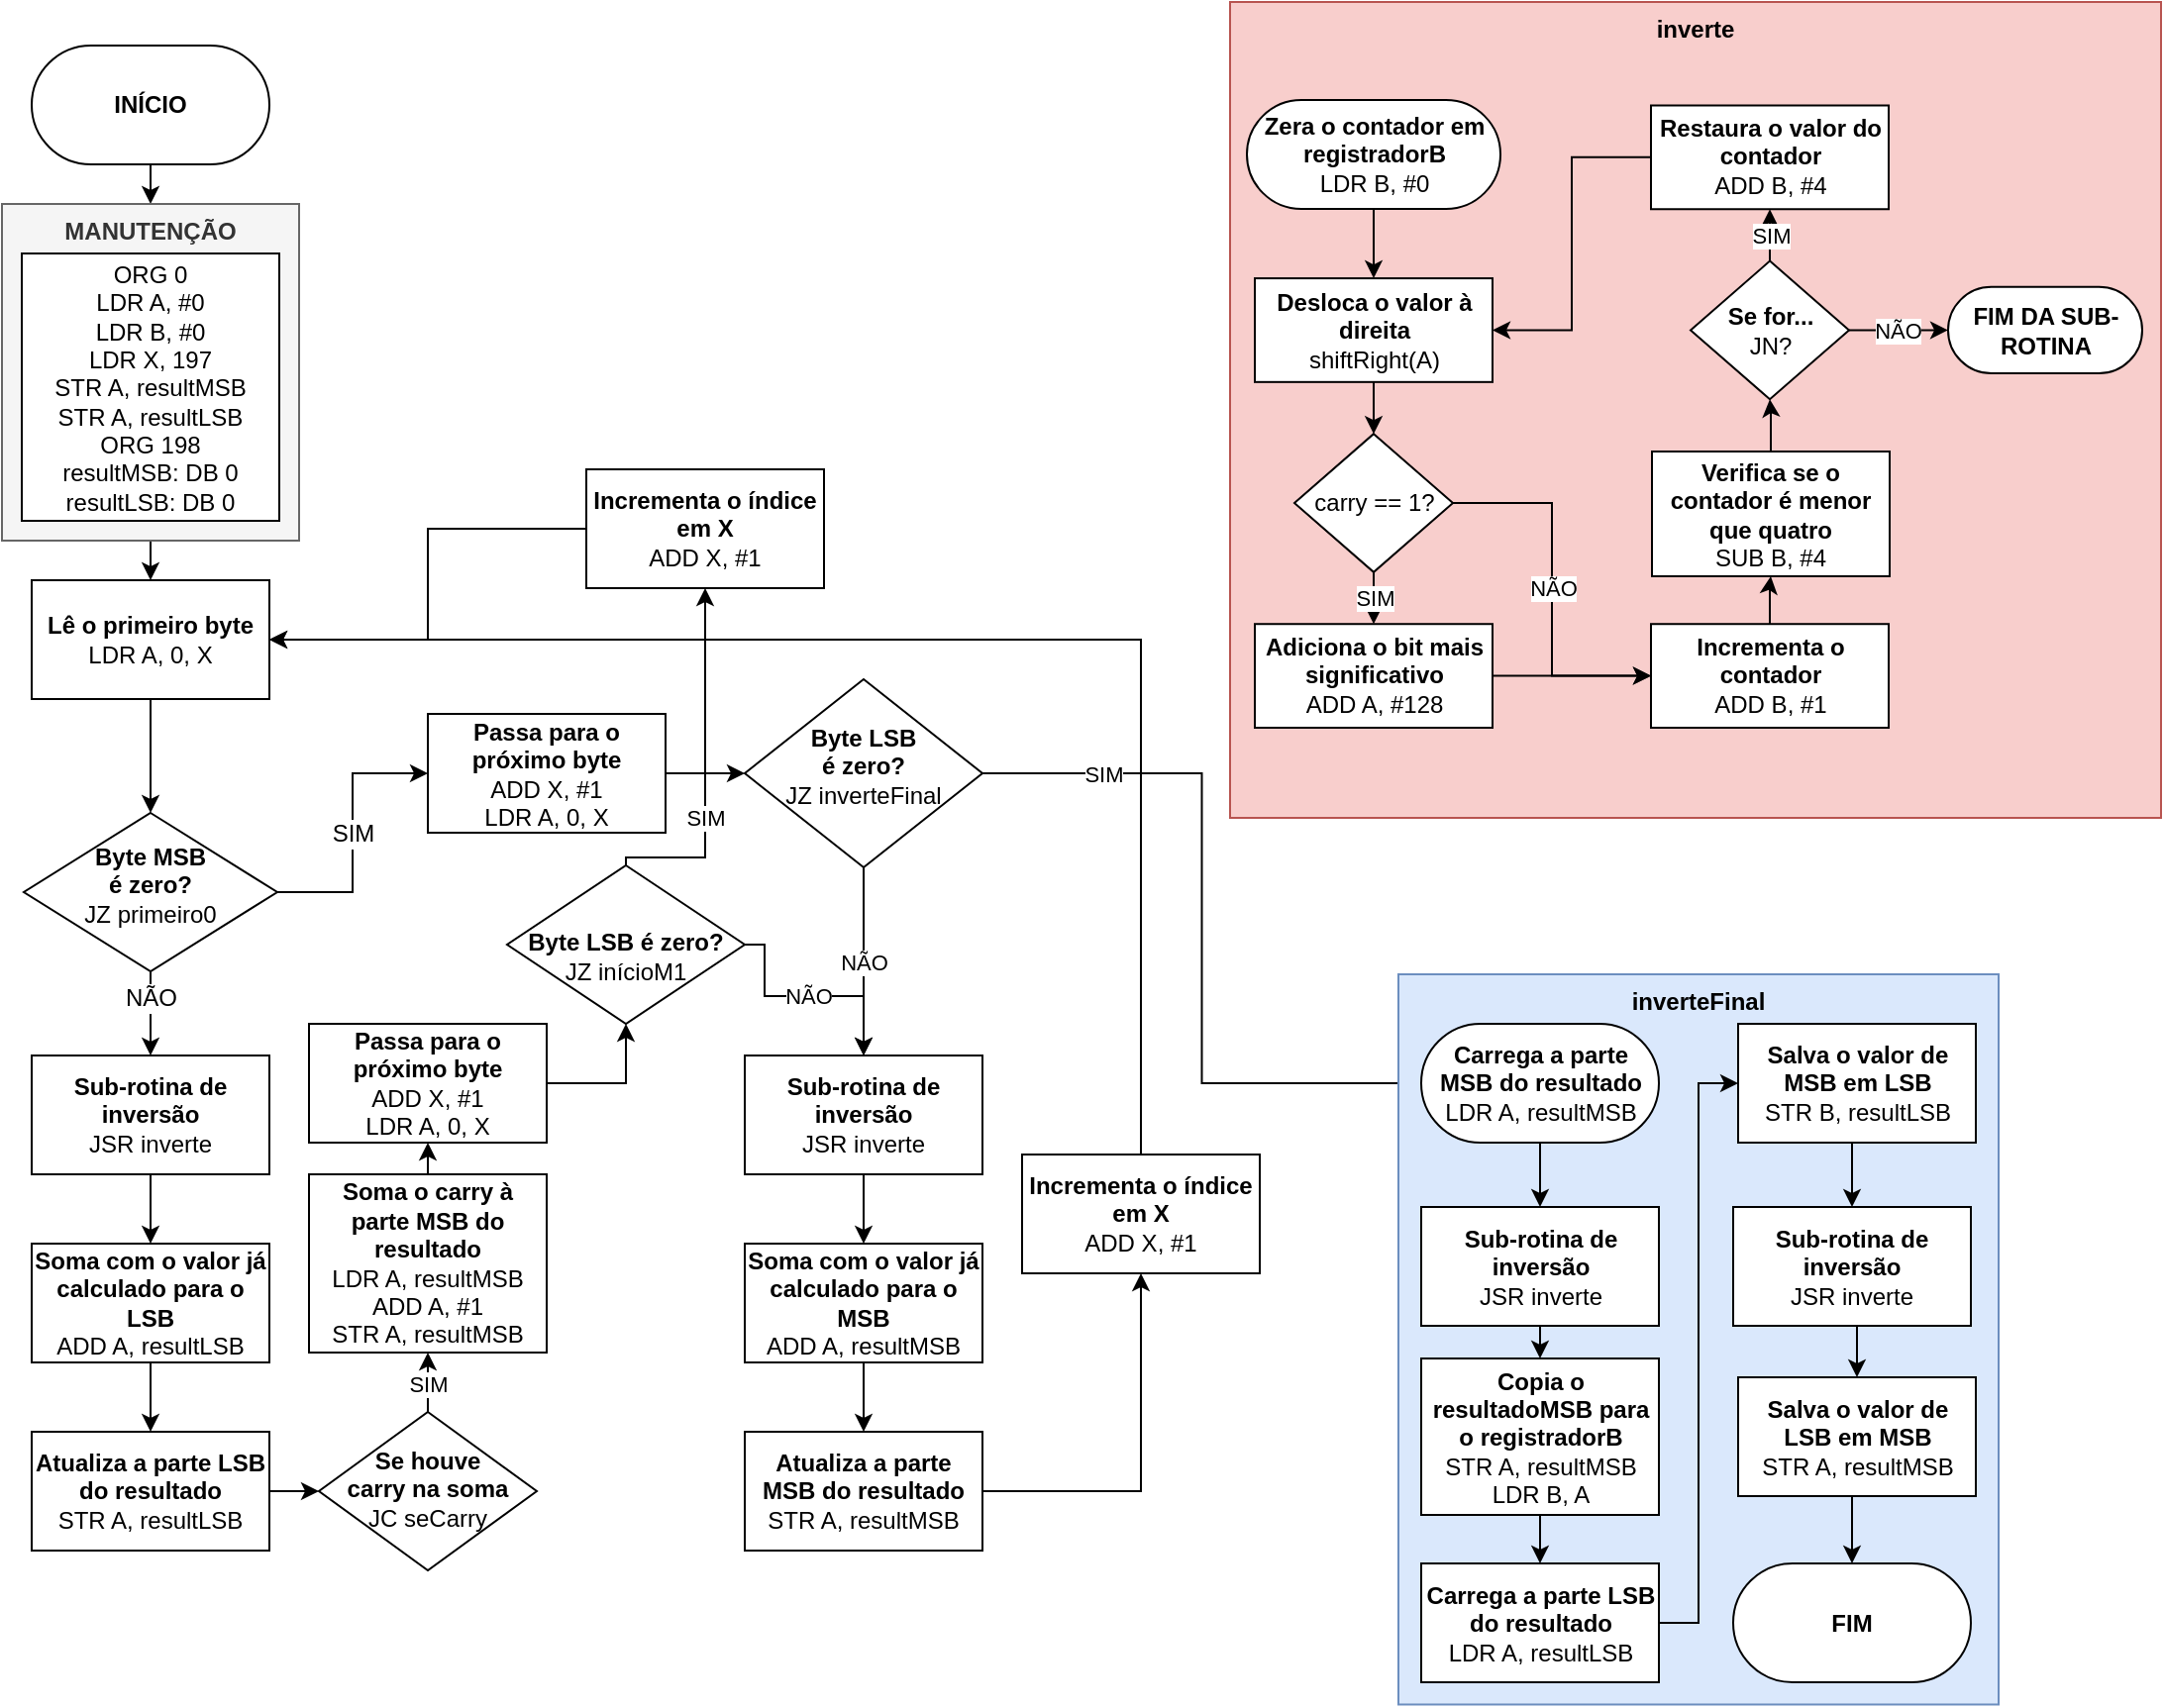 <mxfile version="10.6.1" type="device"><diagram id="dCA2TlY6lDxiq0XONGCY" name="FluxogramaRad"><mxGraphModel dx="996" dy="575" grid="1" gridSize="10" guides="1" tooltips="1" connect="1" arrows="1" fold="1" page="1" pageScale="1" pageWidth="1169" pageHeight="1654" math="0" shadow="0"><root><mxCell id="0"/><mxCell id="1" parent="0"/><mxCell id="PgWtZmVva7IvM00GeAnz-1" value="INÍCIO" style="rounded=1;whiteSpace=wrap;html=1;arcSize=50;fontStyle=1" parent="1" vertex="1"><mxGeometry x="70" y="40" width="120" height="60" as="geometry"/></mxCell><mxCell id="PgWtZmVva7IvM00GeAnz-2" value="" style="endArrow=classic;html=1;exitX=0.5;exitY=1;exitDx=0;exitDy=0;comic=0;" parent="1" source="PgWtZmVva7IvM00GeAnz-1" edge="1"><mxGeometry width="50" height="50" relative="1" as="geometry"><mxPoint x="70" y="170" as="sourcePoint"/><mxPoint x="130" y="120" as="targetPoint"/></mxGeometry></mxCell><mxCell id="PgWtZmVva7IvM00GeAnz-6" value="" style="endArrow=classic;html=1;exitX=0.5;exitY=1;exitDx=0;exitDy=0;comic=0;entryX=0.5;entryY=0;entryDx=0;entryDy=0;" parent="1" target="PgWtZmVva7IvM00GeAnz-7" edge="1"><mxGeometry width="50" height="50" relative="1" as="geometry"><mxPoint x="130" y="280" as="sourcePoint"/><mxPoint x="130" y="230" as="targetPoint"/></mxGeometry></mxCell><mxCell id="PgWtZmVva7IvM00GeAnz-7" value="&lt;b&gt;Lê o primeiro byte&lt;br&gt;&lt;/b&gt;LDR A, 0, X&lt;br&gt;" style="rounded=0;whiteSpace=wrap;html=1;arcSize=50;" parent="1" vertex="1"><mxGeometry x="70" y="310" width="120" height="60" as="geometry"/></mxCell><mxCell id="PgWtZmVva7IvM00GeAnz-8" value="" style="endArrow=classic;html=1;exitX=0.5;exitY=1;exitDx=0;exitDy=0;entryX=0.5;entryY=0;entryDx=0;entryDy=0;" parent="1" source="PgWtZmVva7IvM00GeAnz-7" target="3zC3S5GCJMYaCEiNNNBM-1" edge="1"><mxGeometry width="50" height="50" relative="1" as="geometry"><mxPoint x="70" y="440" as="sourcePoint"/><mxPoint x="130" y="410" as="targetPoint"/></mxGeometry></mxCell><mxCell id="3zC3S5GCJMYaCEiNNNBM-2" value="NÃO" style="edgeStyle=orthogonalEdgeStyle;rounded=0;orthogonalLoop=1;jettySize=auto;html=1;exitX=0.5;exitY=1;exitDx=0;exitDy=0;fontSize=12;" parent="1" source="3zC3S5GCJMYaCEiNNNBM-1" target="JQytq5jKW2G20RHeQZ96-2" edge="1"><mxGeometry x="-0.385" relative="1" as="geometry"><mxPoint x="130" y="570" as="targetPoint"/><mxPoint as="offset"/></mxGeometry></mxCell><mxCell id="IRDzsRvufDkLCITwKlTy-2" value="SIM" style="edgeStyle=orthogonalEdgeStyle;rounded=0;orthogonalLoop=1;jettySize=auto;html=1;exitX=1;exitY=0.5;exitDx=0;exitDy=0;fontSize=12;" parent="1" source="3zC3S5GCJMYaCEiNNNBM-1" target="GOzIU1TcNo4zkcdYMKZz-5" edge="1"><mxGeometry relative="1" as="geometry"><mxPoint x="240" y="460" as="targetPoint"/></mxGeometry></mxCell><mxCell id="3zC3S5GCJMYaCEiNNNBM-1" value="&lt;b&gt;Byte MSB&lt;br&gt;é zero?&lt;/b&gt;&lt;br&gt;JZ primeiro0&lt;br&gt;" style="rhombus;whiteSpace=wrap;html=1;rounded=0;comic=0;strokeColor=#000000;fillColor=#ffffff;fontSize=12;spacingTop=-8;" parent="1" vertex="1"><mxGeometry x="66" y="427.5" width="128" height="80" as="geometry"/></mxCell><mxCell id="GOzIU1TcNo4zkcdYMKZz-3" value="MANUTENÇÃO" style="group;fillColor=#f5f5f5;strokeColor=#666666;fontColor=#333333;perimeterSpacing=1;fontStyle=1" parent="1" vertex="1" connectable="0"><mxGeometry x="55" y="120" width="150" height="170" as="geometry"/></mxCell><mxCell id="GOzIU1TcNo4zkcdYMKZz-1" value="ORG 0&lt;br&gt;LDR A, #0&lt;br&gt;LDR B, #0&lt;br&gt;LDR X, 197&lt;br&gt;STR A, resultMSB&lt;br&gt;STR A, resultLSB&lt;br&gt;ORG 198&lt;br&gt;resultMSB: DB 0&lt;br&gt;resultLSB: DB 0&lt;br&gt;" style="rounded=0;whiteSpace=wrap;html=1;" parent="GOzIU1TcNo4zkcdYMKZz-3" vertex="1"><mxGeometry x="10" y="25" width="130" height="135" as="geometry"/></mxCell><mxCell id="GOzIU1TcNo4zkcdYMKZz-6" style="edgeStyle=orthogonalEdgeStyle;rounded=0;orthogonalLoop=1;jettySize=auto;html=1;exitX=1;exitY=0.5;exitDx=0;exitDy=0;" parent="1" source="GOzIU1TcNo4zkcdYMKZz-5" target="GOzIU1TcNo4zkcdYMKZz-7" edge="1"><mxGeometry relative="1" as="geometry"><mxPoint x="410" y="407.5" as="targetPoint"/></mxGeometry></mxCell><mxCell id="GOzIU1TcNo4zkcdYMKZz-5" value="&lt;b&gt;Passa para o próximo byte&lt;br&gt;&lt;/b&gt;ADD X, #1&lt;br&gt;LDR A, 0, X&lt;br&gt;" style="rounded=0;whiteSpace=wrap;html=1;" parent="1" vertex="1"><mxGeometry x="270" y="377.5" width="120" height="60" as="geometry"/></mxCell><mxCell id="VXXtUd5hD0axR3ZaZ5Zl-2" value="NÃO" style="edgeStyle=orthogonalEdgeStyle;rounded=0;orthogonalLoop=1;jettySize=auto;html=1;exitX=0.5;exitY=1;exitDx=0;exitDy=0;" parent="1" source="GOzIU1TcNo4zkcdYMKZz-7" target="VXXtUd5hD0axR3ZaZ5Zl-3" edge="1"><mxGeometry relative="1" as="geometry"><mxPoint x="490" y="550" as="targetPoint"/></mxGeometry></mxCell><mxCell id="S_KcjwUODMeUR0A9M9Ia-1" value="SIM" style="edgeStyle=orthogonalEdgeStyle;rounded=0;orthogonalLoop=1;jettySize=auto;html=1;exitX=1;exitY=0.5;exitDx=0;exitDy=0;entryX=0;entryY=0.5;entryDx=0;entryDy=0;" parent="1" source="GOzIU1TcNo4zkcdYMKZz-7" target="GY3X8qBPkYhx701ORSJp-6" edge="1"><mxGeometry x="-0.681" relative="1" as="geometry"><mxPoint as="offset"/></mxGeometry></mxCell><mxCell id="GOzIU1TcNo4zkcdYMKZz-7" value="&lt;b&gt;Byte LSB&lt;br&gt;é zero?&lt;/b&gt;&lt;br&gt;JZ inverteFinal&lt;br&gt;" style="rhombus;whiteSpace=wrap;html=1;spacingTop=-7;" parent="1" vertex="1"><mxGeometry x="430" y="360" width="120" height="95" as="geometry"/></mxCell><mxCell id="RfRLBswYqnb7AkzzRpwK-1" style="edgeStyle=orthogonalEdgeStyle;rounded=0;orthogonalLoop=1;jettySize=auto;html=1;exitX=0.5;exitY=1;exitDx=0;exitDy=0;" parent="1" source="JQytq5jKW2G20RHeQZ96-2" target="RfRLBswYqnb7AkzzRpwK-2" edge="1"><mxGeometry relative="1" as="geometry"><mxPoint x="130" y="640" as="targetPoint"/></mxGeometry></mxCell><mxCell id="JQytq5jKW2G20RHeQZ96-2" value="&lt;b&gt;Sub-rotina de inversão&lt;br&gt;&lt;/b&gt;JSR inverte" style="rounded=0;whiteSpace=wrap;html=1;" parent="1" vertex="1"><mxGeometry x="70" y="550" width="120" height="60" as="geometry"/></mxCell><mxCell id="RfRLBswYqnb7AkzzRpwK-4" style="edgeStyle=orthogonalEdgeStyle;rounded=0;orthogonalLoop=1;jettySize=auto;html=1;exitX=0.5;exitY=1;exitDx=0;exitDy=0;" parent="1" source="RfRLBswYqnb7AkzzRpwK-2" target="RfRLBswYqnb7AkzzRpwK-5" edge="1"><mxGeometry relative="1" as="geometry"><mxPoint x="130" y="740" as="targetPoint"/></mxGeometry></mxCell><mxCell id="RfRLBswYqnb7AkzzRpwK-2" value="&lt;b&gt;Soma com o valor já calculado para o LSB&lt;br&gt;&lt;/b&gt;ADD A, resultLSB" style="rounded=0;whiteSpace=wrap;html=1;" parent="1" vertex="1"><mxGeometry x="70" y="645" width="120" height="60" as="geometry"/></mxCell><mxCell id="Xn5Eja1AsZ5tsUXhj5PJ-1" style="edgeStyle=orthogonalEdgeStyle;rounded=0;orthogonalLoop=1;jettySize=auto;html=1;exitX=1;exitY=0.5;exitDx=0;exitDy=0;" parent="1" source="RfRLBswYqnb7AkzzRpwK-5" target="VXXtUd5hD0axR3ZaZ5Zl-5" edge="1"><mxGeometry relative="1" as="geometry"><mxPoint x="240" y="770" as="targetPoint"/></mxGeometry></mxCell><mxCell id="RfRLBswYqnb7AkzzRpwK-5" value="&lt;b&gt;Atualiza a parte LSB do resultado&lt;br&gt;&lt;/b&gt;STR A, resultLSB&lt;br&gt;" style="rounded=0;whiteSpace=wrap;html=1;" parent="1" vertex="1"><mxGeometry x="70" y="740" width="120" height="60" as="geometry"/></mxCell><mxCell id="VXXtUd5hD0axR3ZaZ5Zl-4" style="edgeStyle=orthogonalEdgeStyle;rounded=0;orthogonalLoop=1;jettySize=auto;html=1;exitX=0.5;exitY=1;exitDx=0;exitDy=0;" parent="1" source="VXXtUd5hD0axR3ZaZ5Zl-3" target="VXXtUd5hD0axR3ZaZ5Zl-10" edge="1"><mxGeometry relative="1" as="geometry"><mxPoint x="490" y="640" as="targetPoint"/></mxGeometry></mxCell><mxCell id="VXXtUd5hD0axR3ZaZ5Zl-3" value="&lt;b&gt;Sub-rotina de inversão&lt;br&gt;&lt;/b&gt;JSR inverte&lt;br&gt;" style="rounded=0;whiteSpace=wrap;html=1;" parent="1" vertex="1"><mxGeometry x="430" y="550" width="120" height="60" as="geometry"/></mxCell><mxCell id="VXXtUd5hD0axR3ZaZ5Zl-6" value="SIM" style="edgeStyle=orthogonalEdgeStyle;rounded=0;orthogonalLoop=1;jettySize=auto;html=1;exitX=0.5;exitY=0;exitDx=0;exitDy=0;" parent="1" source="VXXtUd5hD0axR3ZaZ5Zl-5" target="VXXtUd5hD0axR3ZaZ5Zl-7" edge="1"><mxGeometry x="-0.429" relative="1" as="geometry"><mxPoint x="330" y="690" as="targetPoint"/><mxPoint as="offset"/></mxGeometry></mxCell><mxCell id="VXXtUd5hD0axR3ZaZ5Zl-5" value="&lt;b&gt;Se houve &lt;br&gt;carry na soma&lt;/b&gt;&lt;br&gt;JC seCarry&lt;br&gt;" style="rhombus;whiteSpace=wrap;html=1;spacingTop=-2;" parent="1" vertex="1"><mxGeometry x="215" y="730" width="110" height="80" as="geometry"/></mxCell><mxCell id="VXXtUd5hD0axR3ZaZ5Zl-8" style="edgeStyle=orthogonalEdgeStyle;rounded=0;orthogonalLoop=1;jettySize=auto;html=1;exitX=0.5;exitY=0;exitDx=0;exitDy=0;entryX=0.5;entryY=1;entryDx=0;entryDy=0;" parent="1" source="VXXtUd5hD0axR3ZaZ5Zl-7" target="xBvTD7JIz_XlQnFn3je0-1" edge="1"><mxGeometry relative="1" as="geometry"/></mxCell><mxCell id="VXXtUd5hD0axR3ZaZ5Zl-7" value="&lt;b&gt;Soma o carry à parte MSB do resultado&lt;br&gt;&lt;/b&gt;LDR A, resultMSB&lt;br&gt;ADD A, #1&lt;br&gt;STR A, resultMSB&lt;br&gt;" style="rounded=0;whiteSpace=wrap;html=1;" parent="1" vertex="1"><mxGeometry x="210" y="610" width="120" height="90" as="geometry"/></mxCell><mxCell id="BudDzwiwbb9BFQpoKdYQ-1" style="edgeStyle=orthogonalEdgeStyle;rounded=0;orthogonalLoop=1;jettySize=auto;html=1;exitX=0.5;exitY=1;exitDx=0;exitDy=0;" parent="1" source="VXXtUd5hD0axR3ZaZ5Zl-10" target="BudDzwiwbb9BFQpoKdYQ-2" edge="1"><mxGeometry relative="1" as="geometry"><mxPoint x="490" y="740" as="targetPoint"/></mxGeometry></mxCell><mxCell id="VXXtUd5hD0axR3ZaZ5Zl-10" value="&lt;b&gt;Soma com o valor já calculado para o MSB&lt;br&gt;&lt;/b&gt;ADD A, resultMSB&lt;br&gt;" style="rounded=0;whiteSpace=wrap;html=1;" parent="1" vertex="1"><mxGeometry x="430" y="645" width="120" height="60" as="geometry"/></mxCell><mxCell id="cCQjHYX9uq3lrJ9iXwFj-1" style="edgeStyle=orthogonalEdgeStyle;rounded=0;orthogonalLoop=1;jettySize=auto;html=1;exitX=1;exitY=0.5;exitDx=0;exitDy=0;" parent="1" source="BudDzwiwbb9BFQpoKdYQ-2" target="cCQjHYX9uq3lrJ9iXwFj-2" edge="1"><mxGeometry relative="1" as="geometry"><mxPoint x="630" y="640" as="targetPoint"/></mxGeometry></mxCell><mxCell id="BudDzwiwbb9BFQpoKdYQ-2" value="&lt;b&gt;Atualiza a parte MSB do resultado&lt;br&gt;&lt;/b&gt;STR A, resultMSB&lt;br&gt;" style="rounded=0;whiteSpace=wrap;html=1;" parent="1" vertex="1"><mxGeometry x="430" y="740" width="120" height="60" as="geometry"/></mxCell><mxCell id="cCQjHYX9uq3lrJ9iXwFj-3" style="edgeStyle=orthogonalEdgeStyle;rounded=0;orthogonalLoop=1;jettySize=auto;html=1;exitX=0.5;exitY=0;exitDx=0;exitDy=0;entryX=1;entryY=0.5;entryDx=0;entryDy=0;" parent="1" source="cCQjHYX9uq3lrJ9iXwFj-2" target="PgWtZmVva7IvM00GeAnz-7" edge="1"><mxGeometry relative="1" as="geometry"/></mxCell><mxCell id="cCQjHYX9uq3lrJ9iXwFj-2" value="&lt;b&gt;Incrementa o índice em X&lt;br&gt;&lt;/b&gt;ADD X, #1&lt;br&gt;" style="rounded=0;whiteSpace=wrap;html=1;" parent="1" vertex="1"><mxGeometry x="570" y="600" width="120" height="60" as="geometry"/></mxCell><mxCell id="GY3X8qBPkYhx701ORSJp-4" value="inverte" style="group;fillColor=#f8cecc;strokeColor=#b85450;strokeWidth=1;perimeterSpacing=1;labelBackgroundColor=none;fontStyle=1" parent="1" vertex="1" connectable="0"><mxGeometry x="675" y="18" width="470" height="412" as="geometry"/></mxCell><mxCell id="ZeMMBqFYCatXRMTXpmBY-2" value="&lt;b&gt;Zera o contador em registradorB&lt;br&gt;&lt;/b&gt;LDR B, #0" style="rounded=1;whiteSpace=wrap;html=1;arcSize=50;" parent="GY3X8qBPkYhx701ORSJp-4" vertex="1"><mxGeometry x="8.5" y="49.5" width="128" height="55" as="geometry"/></mxCell><mxCell id="ZeMMBqFYCatXRMTXpmBY-5" style="edgeStyle=orthogonalEdgeStyle;rounded=0;orthogonalLoop=1;jettySize=auto;html=1;exitX=0.5;exitY=1;exitDx=0;exitDy=0;fontSize=12;" parent="GY3X8qBPkYhx701ORSJp-4" source="ZeMMBqFYCatXRMTXpmBY-2" target="h7rvbmi7jlKQdl5PNXpe-2" edge="1"><mxGeometry relative="1" as="geometry"><mxPoint x="72.5" y="52.25" as="targetPoint"/></mxGeometry></mxCell><mxCell id="h7rvbmi7jlKQdl5PNXpe-2" value="&lt;b&gt;Desloca o valor à direita&lt;br&gt;&lt;/b&gt;shiftRight(A)" style="rounded=0;whiteSpace=wrap;html=1;" parent="GY3X8qBPkYhx701ORSJp-4" vertex="1"><mxGeometry x="12.5" y="139.538" width="120" height="52.373" as="geometry"/></mxCell><mxCell id="Y6kmx7WWFdqGR04vTdgM-2" value="carry == 1?" style="rhombus;whiteSpace=wrap;html=1;" parent="GY3X8qBPkYhx701ORSJp-4" vertex="1"><mxGeometry x="32.5" y="218.097" width="80" height="69.831" as="geometry"/></mxCell><mxCell id="Y6kmx7WWFdqGR04vTdgM-1" style="edgeStyle=orthogonalEdgeStyle;rounded=0;orthogonalLoop=1;jettySize=auto;html=1;exitX=0.5;exitY=1;exitDx=0;exitDy=0;fontSize=12;" parent="GY3X8qBPkYhx701ORSJp-4" source="h7rvbmi7jlKQdl5PNXpe-2" target="Y6kmx7WWFdqGR04vTdgM-2" edge="1"><mxGeometry relative="1" as="geometry"><mxPoint x="72.5" y="244.284" as="targetPoint"/></mxGeometry></mxCell><mxCell id="Jg4lpti-ZVtFx2udukqZ-2" value="&lt;b&gt;Adiciona o bit mais significativo&lt;br&gt;&lt;/b&gt;ADD A, #128" style="rounded=0;whiteSpace=wrap;html=1;" parent="GY3X8qBPkYhx701ORSJp-4" vertex="1"><mxGeometry x="12.5" y="314.114" width="120" height="52.373" as="geometry"/></mxCell><mxCell id="Jg4lpti-ZVtFx2udukqZ-1" value="SIM" style="edgeStyle=orthogonalEdgeStyle;rounded=0;orthogonalLoop=1;jettySize=auto;html=1;exitX=0.5;exitY=1;exitDx=0;exitDy=0;" parent="GY3X8qBPkYhx701ORSJp-4" source="Y6kmx7WWFdqGR04vTdgM-2" target="Jg4lpti-ZVtFx2udukqZ-2" edge="1"><mxGeometry relative="1" as="geometry"><mxPoint x="72.5" y="322.843" as="targetPoint"/></mxGeometry></mxCell><mxCell id="QuR1Od9Of1suwBRZtRBr-3" value="&lt;b&gt;Incrementa o contador&lt;br&gt;&lt;/b&gt;ADD B, #1" style="rounded=0;whiteSpace=wrap;html=1;" parent="GY3X8qBPkYhx701ORSJp-4" vertex="1"><mxGeometry x="212.5" y="314.114" width="120" height="52.373" as="geometry"/></mxCell><mxCell id="QuR1Od9Of1suwBRZtRBr-1" value="NÃO" style="edgeStyle=orthogonalEdgeStyle;rounded=0;orthogonalLoop=1;jettySize=auto;html=1;exitX=1;exitY=0.5;exitDx=0;exitDy=0;entryX=0;entryY=0.5;entryDx=0;entryDy=0;" parent="GY3X8qBPkYhx701ORSJp-4" source="Y6kmx7WWFdqGR04vTdgM-2" target="QuR1Od9Of1suwBRZtRBr-3" edge="1"><mxGeometry relative="1" as="geometry"><mxPoint x="182.5" y="253.013" as="targetPoint"/></mxGeometry></mxCell><mxCell id="stUO8EYDA_nAgFjkCGrL-1" style="edgeStyle=orthogonalEdgeStyle;rounded=0;orthogonalLoop=1;jettySize=auto;html=1;exitX=1;exitY=0.5;exitDx=0;exitDy=0;" parent="GY3X8qBPkYhx701ORSJp-4" source="Jg4lpti-ZVtFx2udukqZ-2" target="QuR1Od9Of1suwBRZtRBr-3" edge="1"><mxGeometry relative="1" as="geometry"/></mxCell><mxCell id="HwjE1Y3taE7FNJ69xYdi-2" value="&lt;b&gt;Verifica se o contador é menor que quatro&lt;br&gt;&lt;/b&gt;SUB B, #4" style="rounded=0;whiteSpace=wrap;html=1;" parent="GY3X8qBPkYhx701ORSJp-4" vertex="1"><mxGeometry x="213" y="227" width="120" height="63" as="geometry"/></mxCell><mxCell id="HwjE1Y3taE7FNJ69xYdi-1" style="edgeStyle=orthogonalEdgeStyle;rounded=0;orthogonalLoop=1;jettySize=auto;html=1;exitX=0.5;exitY=0;exitDx=0;exitDy=0;" parent="GY3X8qBPkYhx701ORSJp-4" source="QuR1Od9Of1suwBRZtRBr-3" target="HwjE1Y3taE7FNJ69xYdi-2" edge="1"><mxGeometry relative="1" as="geometry"><mxPoint x="272.5" y="191.911" as="targetPoint"/></mxGeometry></mxCell><mxCell id="-09iFXz0YmGC4NfhqcJs-2" value="&lt;b&gt;Se for...&lt;br&gt;&lt;/b&gt;JN?" style="rhombus;whiteSpace=wrap;html=1;" parent="GY3X8qBPkYhx701ORSJp-4" vertex="1"><mxGeometry x="232.5" y="130.809" width="80" height="69.831" as="geometry"/></mxCell><mxCell id="-09iFXz0YmGC4NfhqcJs-1" style="edgeStyle=orthogonalEdgeStyle;rounded=0;orthogonalLoop=1;jettySize=auto;html=1;exitX=0.5;exitY=0;exitDx=0;exitDy=0;" parent="GY3X8qBPkYhx701ORSJp-4" source="HwjE1Y3taE7FNJ69xYdi-2" target="-09iFXz0YmGC4NfhqcJs-2" edge="1"><mxGeometry relative="1" as="geometry"><mxPoint x="272.5" y="113.352" as="targetPoint"/></mxGeometry></mxCell><mxCell id="XtvPp1C1JC5Y0Lv07aGa-3" style="edgeStyle=orthogonalEdgeStyle;rounded=0;orthogonalLoop=1;jettySize=auto;html=1;exitX=0;exitY=0.5;exitDx=0;exitDy=0;entryX=1;entryY=0.5;entryDx=0;entryDy=0;" parent="GY3X8qBPkYhx701ORSJp-4" source="XtvPp1C1JC5Y0Lv07aGa-2" target="h7rvbmi7jlKQdl5PNXpe-2" edge="1"><mxGeometry relative="1" as="geometry"/></mxCell><mxCell id="XtvPp1C1JC5Y0Lv07aGa-2" value="&lt;b&gt;Restaura o valor do contador&lt;br&gt;&lt;/b&gt;ADD B, #4" style="rounded=0;whiteSpace=wrap;html=1;" parent="GY3X8qBPkYhx701ORSJp-4" vertex="1"><mxGeometry x="212.5" y="52.25" width="120" height="52.373" as="geometry"/></mxCell><mxCell id="XtvPp1C1JC5Y0Lv07aGa-1" value="SIM" style="edgeStyle=orthogonalEdgeStyle;rounded=0;orthogonalLoop=1;jettySize=auto;html=1;exitX=0.5;exitY=0;exitDx=0;exitDy=0;" parent="GY3X8qBPkYhx701ORSJp-4" source="-09iFXz0YmGC4NfhqcJs-2" target="XtvPp1C1JC5Y0Lv07aGa-2" edge="1"><mxGeometry relative="1" as="geometry"><mxPoint x="272.5" y="104.623" as="targetPoint"/></mxGeometry></mxCell><mxCell id="GY3X8qBPkYhx701ORSJp-3" value="FIM DA SUB-ROTINA" style="rounded=1;whiteSpace=wrap;html=1;arcSize=50;fontStyle=1" parent="GY3X8qBPkYhx701ORSJp-4" vertex="1"><mxGeometry x="362.5" y="143.903" width="98" height="43.644" as="geometry"/></mxCell><mxCell id="4bK-XUid_vkXkI-c89bk-1" value="NÃO" style="edgeStyle=orthogonalEdgeStyle;rounded=0;orthogonalLoop=1;jettySize=auto;html=1;exitX=1;exitY=0.5;exitDx=0;exitDy=0;" parent="GY3X8qBPkYhx701ORSJp-4" source="-09iFXz0YmGC4NfhqcJs-2" target="GY3X8qBPkYhx701ORSJp-3" edge="1"><mxGeometry relative="1" as="geometry"><mxPoint x="352.5" y="165.725" as="targetPoint"/></mxGeometry></mxCell><mxCell id="8Equ4tMtcg288HhdoS-V-5" value="inverteFinal" style="group;fillColor=#dae8fc;strokeColor=#6c8ebf;aspect=fixed;fontStyle=1" parent="1" vertex="1" connectable="0"><mxGeometry x="760" y="509" width="303" height="368.74" as="geometry"/></mxCell><mxCell id="GY3X8qBPkYhx701ORSJp-6" value="&lt;b&gt;Carrega a parte MSB do resultado&lt;/b&gt;&lt;br&gt;LDR A, resultMSB&lt;br&gt;" style="rounded=1;whiteSpace=wrap;html=1;arcSize=50;" parent="8Equ4tMtcg288HhdoS-V-5" vertex="1"><mxGeometry x="11.5" y="25" width="120" height="60" as="geometry"/></mxCell><mxCell id="zQX70VfgGc0oCIdnVmRL-2" value="&lt;b&gt;Sub-rotina de inversão&lt;br&gt;&lt;/b&gt;JSR inverte&lt;br&gt;" style="rounded=0;whiteSpace=wrap;html=1;" parent="8Equ4tMtcg288HhdoS-V-5" vertex="1"><mxGeometry x="11.5" y="117.5" width="120" height="60" as="geometry"/></mxCell><mxCell id="lZsLyU0B92ZGy7Sj5tNG-3" style="edgeStyle=orthogonalEdgeStyle;rounded=0;orthogonalLoop=1;jettySize=auto;html=1;exitX=0.5;exitY=1;exitDx=0;exitDy=0;entryX=0.5;entryY=0;entryDx=0;entryDy=0;" parent="8Equ4tMtcg288HhdoS-V-5" source="GY3X8qBPkYhx701ORSJp-6" target="zQX70VfgGc0oCIdnVmRL-2" edge="1"><mxGeometry relative="1" as="geometry"/></mxCell><mxCell id="xBvTD7JIz_XlQnFn3je0-23" style="edgeStyle=orthogonalEdgeStyle;rounded=0;orthogonalLoop=1;jettySize=auto;html=1;exitX=0.5;exitY=1;exitDx=0;exitDy=0;entryX=0.5;entryY=0;entryDx=0;entryDy=0;" parent="8Equ4tMtcg288HhdoS-V-5" source="lZsLyU0B92ZGy7Sj5tNG-2" target="8jCWCNivZWKgiGdWHJ2S-2" edge="1"><mxGeometry relative="1" as="geometry"/></mxCell><mxCell id="lZsLyU0B92ZGy7Sj5tNG-2" value="&lt;b&gt;Copia o resultadoMSB para o registradorB&lt;/b&gt;&lt;br&gt;STR A, resultMSB&lt;br&gt;LDR B, A&lt;br&gt;" style="rounded=0;whiteSpace=wrap;html=1;" parent="8Equ4tMtcg288HhdoS-V-5" vertex="1"><mxGeometry x="11.5" y="194" width="120" height="79" as="geometry"/></mxCell><mxCell id="lZsLyU0B92ZGy7Sj5tNG-4" style="edgeStyle=orthogonalEdgeStyle;rounded=0;orthogonalLoop=1;jettySize=auto;html=1;exitX=0.5;exitY=1;exitDx=0;exitDy=0;entryX=0.5;entryY=0;entryDx=0;entryDy=0;" parent="8Equ4tMtcg288HhdoS-V-5" source="zQX70VfgGc0oCIdnVmRL-2" target="lZsLyU0B92ZGy7Sj5tNG-2" edge="1"><mxGeometry relative="1" as="geometry"/></mxCell><mxCell id="xBvTD7JIz_XlQnFn3je0-25" style="edgeStyle=orthogonalEdgeStyle;rounded=0;orthogonalLoop=1;jettySize=auto;html=1;exitX=1;exitY=0.5;exitDx=0;exitDy=0;entryX=0;entryY=0.5;entryDx=0;entryDy=0;" parent="8Equ4tMtcg288HhdoS-V-5" source="8jCWCNivZWKgiGdWHJ2S-2" target="jdhH1hnqKBFwubHFYfFe-2" edge="1"><mxGeometry relative="1" as="geometry"/></mxCell><mxCell id="8jCWCNivZWKgiGdWHJ2S-2" value="&lt;b&gt;Carrega a parte LSB do resultado&lt;/b&gt;&lt;br&gt;LDR A, resultLSB&lt;br&gt;" style="rounded=0;whiteSpace=wrap;html=1;" parent="8Equ4tMtcg288HhdoS-V-5" vertex="1"><mxGeometry x="11.5" y="297.5" width="120" height="60" as="geometry"/></mxCell><mxCell id="xBvTD7JIz_XlQnFn3je0-29" style="edgeStyle=orthogonalEdgeStyle;rounded=0;orthogonalLoop=1;jettySize=auto;html=1;exitX=0.5;exitY=1;exitDx=0;exitDy=0;entryX=0.5;entryY=0;entryDx=0;entryDy=0;" parent="8Equ4tMtcg288HhdoS-V-5" source="b26RwmfYVN6xLxwcNVln-2" target="KSy9Jz2BVgJUhfZhsoF4-2" edge="1"><mxGeometry relative="1" as="geometry"/></mxCell><mxCell id="b26RwmfYVN6xLxwcNVln-2" value="&lt;b&gt;Sub-rotina de inversão&lt;/b&gt;&lt;br&gt;JSR inverte&lt;br&gt;" style="rounded=0;whiteSpace=wrap;html=1;" parent="8Equ4tMtcg288HhdoS-V-5" vertex="1"><mxGeometry x="169" y="117.5" width="120" height="60" as="geometry"/></mxCell><mxCell id="8Equ4tMtcg288HhdoS-V-4" value="FIM" style="rounded=1;whiteSpace=wrap;html=1;arcSize=50;fontStyle=1" parent="8Equ4tMtcg288HhdoS-V-5" vertex="1"><mxGeometry x="169" y="297.5" width="120" height="60" as="geometry"/></mxCell><mxCell id="xBvTD7JIz_XlQnFn3je0-26" style="edgeStyle=orthogonalEdgeStyle;rounded=0;orthogonalLoop=1;jettySize=auto;html=1;exitX=0.5;exitY=1;exitDx=0;exitDy=0;entryX=0.5;entryY=0;entryDx=0;entryDy=0;" parent="8Equ4tMtcg288HhdoS-V-5" source="jdhH1hnqKBFwubHFYfFe-2" target="b26RwmfYVN6xLxwcNVln-2" edge="1"><mxGeometry relative="1" as="geometry"/></mxCell><mxCell id="jdhH1hnqKBFwubHFYfFe-2" value="&lt;b&gt;Salva o valor de MSB em LSB&lt;/b&gt;&lt;br&gt;STR B, resultLSB&lt;br&gt;" style="rounded=0;whiteSpace=wrap;html=1;" parent="8Equ4tMtcg288HhdoS-V-5" vertex="1"><mxGeometry x="171.5" y="25" width="120" height="60" as="geometry"/></mxCell><mxCell id="xBvTD7JIz_XlQnFn3je0-30" style="edgeStyle=orthogonalEdgeStyle;rounded=0;orthogonalLoop=1;jettySize=auto;html=1;exitX=0.5;exitY=1;exitDx=0;exitDy=0;entryX=0.5;entryY=0;entryDx=0;entryDy=0;" parent="8Equ4tMtcg288HhdoS-V-5" source="KSy9Jz2BVgJUhfZhsoF4-2" target="8Equ4tMtcg288HhdoS-V-4" edge="1"><mxGeometry relative="1" as="geometry"/></mxCell><mxCell id="KSy9Jz2BVgJUhfZhsoF4-2" value="&lt;b&gt;Salva o valor de LSB em MSB&lt;/b&gt;&lt;br&gt;STR A, resultMSB&lt;br&gt;" style="rounded=0;whiteSpace=wrap;html=1;" parent="8Equ4tMtcg288HhdoS-V-5" vertex="1"><mxGeometry x="171.5" y="203.5" width="120" height="60" as="geometry"/></mxCell><mxCell id="xBvTD7JIz_XlQnFn3je0-4" style="edgeStyle=orthogonalEdgeStyle;rounded=0;orthogonalLoop=1;jettySize=auto;html=1;exitX=1;exitY=0.5;exitDx=0;exitDy=0;" parent="1" source="xBvTD7JIz_XlQnFn3je0-1" target="xBvTD7JIz_XlQnFn3je0-5" edge="1"><mxGeometry relative="1" as="geometry"><mxPoint x="350" y="517" as="targetPoint"/></mxGeometry></mxCell><mxCell id="xBvTD7JIz_XlQnFn3je0-1" value="&lt;b&gt;Passa para o próximo byte&lt;br&gt;&lt;/b&gt;ADD X, #1&lt;br&gt;LDR A, 0, X&lt;br&gt;" style="rounded=0;whiteSpace=wrap;html=1;" parent="1" vertex="1"><mxGeometry x="210" y="534" width="120" height="60" as="geometry"/></mxCell><mxCell id="xBvTD7JIz_XlQnFn3je0-6" value="NÃO" style="edgeStyle=orthogonalEdgeStyle;rounded=0;orthogonalLoop=1;jettySize=auto;html=1;exitX=1;exitY=0.5;exitDx=0;exitDy=0;entryX=0.5;entryY=0;entryDx=0;entryDy=0;" parent="1" source="xBvTD7JIz_XlQnFn3je0-5" target="VXXtUd5hD0axR3ZaZ5Zl-3" edge="1"><mxGeometry relative="1" as="geometry"><Array as="points"><mxPoint x="440" y="494"/><mxPoint x="440" y="520"/><mxPoint x="490" y="520"/></Array></mxGeometry></mxCell><mxCell id="xBvTD7JIz_XlQnFn3je0-16" value="SIM" style="edgeStyle=orthogonalEdgeStyle;rounded=0;orthogonalLoop=1;jettySize=auto;html=1;exitX=0.5;exitY=0;exitDx=0;exitDy=0;entryX=0.5;entryY=1;entryDx=0;entryDy=0;" parent="1" source="xBvTD7JIz_XlQnFn3je0-5" target="xBvTD7JIz_XlQnFn3je0-11" edge="1"><mxGeometry x="-0.289" relative="1" as="geometry"><Array as="points"><mxPoint x="370" y="450"/><mxPoint x="410" y="450"/></Array><mxPoint as="offset"/></mxGeometry></mxCell><mxCell id="xBvTD7JIz_XlQnFn3je0-5" value="&lt;b&gt;Byte LSB é zero?&lt;br&gt;&lt;/b&gt;JZ inícioM1&lt;br&gt;" style="rhombus;whiteSpace=wrap;html=1;spacingTop=11;" parent="1" vertex="1"><mxGeometry x="310" y="454" width="120" height="80" as="geometry"/></mxCell><mxCell id="xBvTD7JIz_XlQnFn3je0-17" style="edgeStyle=orthogonalEdgeStyle;rounded=0;orthogonalLoop=1;jettySize=auto;html=1;exitX=0;exitY=0.5;exitDx=0;exitDy=0;entryX=1;entryY=0.5;entryDx=0;entryDy=0;" parent="1" source="xBvTD7JIz_XlQnFn3je0-11" target="PgWtZmVva7IvM00GeAnz-7" edge="1"><mxGeometry relative="1" as="geometry"/></mxCell><mxCell id="xBvTD7JIz_XlQnFn3je0-11" value="&lt;b&gt;Incrementa o índice em X&lt;br&gt;&lt;/b&gt;ADD X, #1&lt;br&gt;" style="rounded=0;whiteSpace=wrap;html=1;" parent="1" vertex="1"><mxGeometry x="350" y="254" width="120" height="60" as="geometry"/></mxCell></root></mxGraphModel></diagram><diagram id="k7YiRjTDtcQnAlI7Et77" name="FluxogramaC"><mxGraphModel dx="996" dy="575" grid="1" gridSize="10" guides="1" tooltips="1" connect="1" arrows="1" fold="1" page="1" pageScale="1" pageWidth="1169" pageHeight="1654" math="0" shadow="0"><root><mxCell id="a9_WPh1rAfJv-SnhLLY3-0"/><mxCell id="a9_WPh1rAfJv-SnhLLY3-1" parent="a9_WPh1rAfJv-SnhLLY3-0"/><mxCell id="SX3fTWgBd0jloyepQEvo-0" value="INÍCIO DO PROGRAMA" style="rounded=1;whiteSpace=wrap;html=1;strokeColor=#000000;fillColor=#ffffff;arcSize=50;" parent="a9_WPh1rAfJv-SnhLLY3-1" vertex="1"><mxGeometry x="20" y="20" width="120" height="60" as="geometry"/></mxCell><mxCell id="SX3fTWgBd0jloyepQEvo-1" value="" style="endArrow=classic;html=1;exitX=0.5;exitY=1;exitDx=0;exitDy=0;" parent="a9_WPh1rAfJv-SnhLLY3-1" source="SX3fTWgBd0jloyepQEvo-0" target="SX3fTWgBd0jloyepQEvo-2" edge="1"><mxGeometry width="50" height="50" relative="1" as="geometry"><mxPoint x="20" y="150" as="sourcePoint"/><mxPoint x="80" y="130" as="targetPoint"/></mxGeometry></mxCell><mxCell id="SX3fTWgBd0jloyepQEvo-2" value="Declaração de variáveis inicializadas em 0&lt;br&gt;" style="rounded=0;whiteSpace=wrap;html=1;" parent="a9_WPh1rAfJv-SnhLLY3-1" vertex="1"><mxGeometry x="20" y="110" width="120" height="60" as="geometry"/></mxCell><mxCell id="SX3fTWgBd0jloyepQEvo-3" value="" style="endArrow=classic;html=1;exitX=0.5;exitY=1;exitDx=0;exitDy=0;" parent="a9_WPh1rAfJv-SnhLLY3-1" source="SX3fTWgBd0jloyepQEvo-2" target="SX3fTWgBd0jloyepQEvo-4" edge="1"><mxGeometry width="50" height="50" relative="1" as="geometry"><mxPoint x="20" y="240" as="sourcePoint"/><mxPoint x="70" y="190" as="targetPoint"/></mxGeometry></mxCell><mxCell id="SX3fTWgBd0jloyepQEvo-4" value="Leitura do endereço de início do vetor para variável ponteiro" style="rounded=0;whiteSpace=wrap;html=1;" parent="a9_WPh1rAfJv-SnhLLY3-1" vertex="1"><mxGeometry x="20" y="210" width="120" height="60" as="geometry"/></mxCell><mxCell id="SX3fTWgBd0jloyepQEvo-5" value="" style="endArrow=classic;html=1;exitX=0.5;exitY=1;exitDx=0;exitDy=0;" parent="a9_WPh1rAfJv-SnhLLY3-1" source="SX3fTWgBd0jloyepQEvo-4" target="SX3fTWgBd0jloyepQEvo-7" edge="1"><mxGeometry width="50" height="50" relative="1" as="geometry"><mxPoint x="20" y="340" as="sourcePoint"/><mxPoint x="160" y="310" as="targetPoint"/></mxGeometry></mxCell><mxCell id="SX3fTWgBd0jloyepQEvo-7" value="vetor[i] OU&amp;nbsp;&lt;br style=&quot;font-size: 12px&quot;&gt;vetor[i+1] são&lt;br style=&quot;font-size: 12px&quot;&gt;diferentes&lt;br&gt;&amp;nbsp;de 0?" style="rhombus;whiteSpace=wrap;html=1;rounded=0;strokeColor=#000000;fillColor=#ffffff;fontSize=12;" parent="a9_WPh1rAfJv-SnhLLY3-1" vertex="1"><mxGeometry x="15" y="310" width="130" height="100" as="geometry"/></mxCell><mxCell id="SX3fTWgBd0jloyepQEvo-8" value="NÃO" style="endArrow=classic;html=1;exitX=1;exitY=0.5;exitDx=0;exitDy=0;entryX=0;entryY=0.5;entryDx=0;entryDy=0;" parent="a9_WPh1rAfJv-SnhLLY3-1" source="SX3fTWgBd0jloyepQEvo-7" edge="1"><mxGeometry width="50" height="50" relative="1" as="geometry"><mxPoint x="20" y="480" as="sourcePoint"/><mxPoint x="190" y="360" as="targetPoint"/></mxGeometry></mxCell><mxCell id="SX3fTWgBd0jloyepQEvo-10" value="SIM" style="endArrow=classic;html=1;exitX=0.5;exitY=1;exitDx=0;exitDy=0;entryX=0.5;entryY=0;entryDx=0;entryDy=0;" parent="a9_WPh1rAfJv-SnhLLY3-1" source="SX3fTWgBd0jloyepQEvo-7" target="WjsxsBZY9mCBMnqQpR8--10" edge="1"><mxGeometry width="50" height="50" relative="1" as="geometry"><mxPoint x="20" y="480" as="sourcePoint"/><mxPoint x="80" y="460" as="targetPoint"/></mxGeometry></mxCell><mxCell id="WjsxsBZY9mCBMnqQpR8--7" value="&lt;div style=&quot;text-align: left&quot;&gt;&lt;span&gt;char:&lt;/span&gt;&lt;/div&gt;&lt;div style=&quot;text-align: left&quot;&gt;&lt;span&gt;registradorA = 0, registradorB = 0,&lt;/span&gt;&lt;/div&gt;&lt;div style=&quot;text-align: left&quot;&gt;&lt;span&gt;resultadoMSB = 0, resultadoLSB = 0,&lt;/span&gt;&lt;/div&gt;&lt;div style=&quot;text-align: left&quot;&gt;&lt;span&gt;i&lt;/span&gt;&lt;span&gt;&amp;nbsp;= 0&lt;/span&gt;&lt;span&gt;,&amp;nbsp;&lt;/span&gt;&lt;span&gt;vetor[55]** ***,&lt;/span&gt;&lt;/div&gt;&lt;div style=&quot;text-align: left&quot;&gt;&lt;span&gt;carry = 0;&lt;/span&gt;&lt;/div&gt;&lt;div style=&quot;text-align: left&quot;&gt;&lt;span&gt;&lt;br&gt;&lt;/span&gt;&lt;/div&gt;&lt;div style=&quot;text-align: left&quot;&gt;&lt;span&gt;short:&lt;/span&gt;&lt;/div&gt;&lt;div style=&quot;text-align: left&quot;&gt;&lt;span&gt;resultado16b = 0;&lt;/span&gt;&lt;/div&gt;&lt;div style=&quot;text-align: left&quot;&gt;&lt;span&gt;&lt;br&gt;&lt;/span&gt;&lt;/div&gt;&lt;div style=&quot;text-align: left&quot;&gt;&lt;span&gt;*i corresponde ao registradorX no Ramses, mas chamo aqui de i por limpeza de código&lt;/span&gt;&lt;/div&gt;&lt;div style=&quot;text-align: left&quot;&gt;&lt;span&gt;**vetor possui 55 posições possíveis e será preenchido manualmente para casos de teste&lt;/span&gt;&lt;/div&gt;&lt;div style=&quot;text-align: left&quot;&gt;***ao invés de declarar uma variável para marcar o início do vetor como será feito no Ramses, será usada a própria &quot;vetor[0]&quot; como ponteiro para o início&lt;/div&gt;" style="text;html=1;strokeColor=#82b366;fillColor=#d5e8d4;align=center;verticalAlign=middle;whiteSpace=wrap;rounded=0;comic=0;" parent="a9_WPh1rAfJv-SnhLLY3-1" vertex="1"><mxGeometry x="199.5" y="4.5" width="220" height="271" as="geometry"/></mxCell><mxCell id="WjsxsBZY9mCBMnqQpR8--8" value="" style="endArrow=classic;startArrow=classic;html=1;exitX=1;exitY=0.5;exitDx=0;exitDy=0;entryX=0;entryY=0.5;entryDx=0;entryDy=0;" parent="a9_WPh1rAfJv-SnhLLY3-1" source="SX3fTWgBd0jloyepQEvo-2" target="WjsxsBZY9mCBMnqQpR8--7" edge="1"><mxGeometry width="50" height="50" relative="1" as="geometry"><mxPoint x="20" y="690" as="sourcePoint"/><mxPoint x="197" y="140" as="targetPoint"/></mxGeometry></mxCell><mxCell id="WjsxsBZY9mCBMnqQpR8--10" value="sub-rotina (função) inverteMSB&lt;br&gt;" style="rounded=0;whiteSpace=wrap;html=1;" parent="a9_WPh1rAfJv-SnhLLY3-1" vertex="1"><mxGeometry x="20" y="440" width="120" height="60" as="geometry"/></mxCell><mxCell id="WjsxsBZY9mCBMnqQpR8--11" value="" style="endArrow=classic;html=1;exitX=0.5;exitY=1;exitDx=0;exitDy=0;" parent="a9_WPh1rAfJv-SnhLLY3-1" source="WjsxsBZY9mCBMnqQpR8--10" target="WjsxsBZY9mCBMnqQpR8--18" edge="1"><mxGeometry width="50" height="50" relative="1" as="geometry"><mxPoint x="20" y="880" as="sourcePoint"/><mxPoint x="80" y="520" as="targetPoint"/></mxGeometry></mxCell><mxCell id="WjsxsBZY9mCBMnqQpR8--34" value="inverteMSB" style="group;fillColor=#d5e8d4;strokeColor=#82b366;strokeWidth=1;perimeterSpacing=0;fontStyle=1;rounded=0;labelBackgroundColor=#ffffff;" parent="a9_WPh1rAfJv-SnhLLY3-1" vertex="1" connectable="0"><mxGeometry x="20" y="530" width="490" height="570" as="geometry"/></mxCell><mxCell id="SX3fTWgBd0jloyepQEvo-11" value="registradorA &amp;lt;&amp;lt; &lt;br&gt;vetor[i]&lt;br&gt;" style="rounded=0;whiteSpace=wrap;html=1;" parent="WjsxsBZY9mCBMnqQpR8--34" vertex="1"><mxGeometry y="100" width="120" height="60" as="geometry"/></mxCell><mxCell id="WjsxsBZY9mCBMnqQpR8--1" value="" style="endArrow=classic;html=1;exitX=0.5;exitY=1;exitDx=0;exitDy=0;entryX=0.5;entryY=0;entryDx=0;entryDy=0;" parent="WjsxsBZY9mCBMnqQpR8--34" source="SX3fTWgBd0jloyepQEvo-11" target="WjsxsBZY9mCBMnqQpR8--4" edge="1"><mxGeometry width="50" height="50" relative="1" as="geometry"><mxPoint y="60" as="sourcePoint"/><mxPoint x="100" y="20" as="targetPoint"/></mxGeometry></mxCell><mxCell id="WjsxsBZY9mCBMnqQpR8--18" value="registradorB &amp;lt;&amp;lt; 0" style="rounded=1;whiteSpace=wrap;html=1;arcSize=50;" parent="WjsxsBZY9mCBMnqQpR8--34" vertex="1"><mxGeometry width="120" height="60" as="geometry"/></mxCell><mxCell id="WjsxsBZY9mCBMnqQpR8--25" value="i++" style="rounded=0;whiteSpace=wrap;html=1;comic=0;strokeColor=#000000;fillColor=#ffffff;gradientColor=none;" parent="WjsxsBZY9mCBMnqQpR8--34" vertex="1"><mxGeometry x="360" y="190" width="120" height="60" as="geometry"/></mxCell><mxCell id="WjsxsBZY9mCBMnqQpR8--39" value="resultado16b &amp;lt;&amp;lt; registradorA" style="rounded=0;whiteSpace=wrap;html=1;" parent="WjsxsBZY9mCBMnqQpR8--34" vertex="1"><mxGeometry x="360" y="89" width="120" height="60" as="geometry"/></mxCell><mxCell id="WjsxsBZY9mCBMnqQpR8--40" value="" style="endArrow=classic;html=1;exitX=0.5;exitY=1;exitDx=0;exitDy=0;entryX=0.5;entryY=0;entryDx=0;entryDy=0;" parent="WjsxsBZY9mCBMnqQpR8--34" source="WjsxsBZY9mCBMnqQpR8--39" target="WjsxsBZY9mCBMnqQpR8--25" edge="1"><mxGeometry width="50" height="50" relative="1" as="geometry"><mxPoint y="640" as="sourcePoint"/><mxPoint x="50" y="590" as="targetPoint"/></mxGeometry></mxCell><mxCell id="WjsxsBZY9mCBMnqQpR8--46" value="" style="endArrow=classic;html=1;exitX=0.5;exitY=1;exitDx=0;exitDy=0;entryX=0.5;entryY=0;entryDx=0;entryDy=0;" parent="WjsxsBZY9mCBMnqQpR8--34" source="WjsxsBZY9mCBMnqQpR8--18" target="SX3fTWgBd0jloyepQEvo-11" edge="1"><mxGeometry width="50" height="50" relative="1" as="geometry"><mxPoint y="640" as="sourcePoint"/><mxPoint x="50" y="590" as="targetPoint"/></mxGeometry></mxCell><mxCell id="WjsxsBZY9mCBMnqQpR8--97" value="FIM DA SUB-ROTINA" style="rounded=1;whiteSpace=wrap;html=1;comic=0;strokeColor=#000000;strokeWidth=1;fillColor=#ffffff;gradientColor=none;arcSize=50;" parent="WjsxsBZY9mCBMnqQpR8--34" vertex="1"><mxGeometry x="357.5" y="400" width="120" height="60" as="geometry"/></mxCell><mxCell id="Od-lPtCEd5k9DFupWi8m-9" value="rotateRightx4" style="group;fillColor=#e1d5e7;strokeColor=#9673a6;fontStyle=1;fontSize=9;" parent="WjsxsBZY9mCBMnqQpR8--34" vertex="1" connectable="0"><mxGeometry y="190" width="305" height="380" as="geometry"/></mxCell><mxCell id="WjsxsBZY9mCBMnqQpR8--4" value="carry &amp;lt;&amp;lt; registradorA&amp;nbsp;% 2" style="rounded=0;whiteSpace=wrap;html=1;comic=0;strokeColor=#000000;fillColor=#ffffff;gradientColor=none;" parent="Od-lPtCEd5k9DFupWi8m-9" vertex="1"><mxGeometry y="10" width="120" height="60" as="geometry"/></mxCell><mxCell id="WjsxsBZY9mCBMnqQpR8--9" value="" style="endArrow=classic;html=1;exitX=0.5;exitY=1;exitDx=0;exitDy=0;entryX=0.5;entryY=0;entryDx=0;entryDy=0;" parent="Od-lPtCEd5k9DFupWi8m-9" source="WjsxsBZY9mCBMnqQpR8--4" target="WjsxsBZY9mCBMnqQpR8--13" edge="1"><mxGeometry width="50" height="50" relative="1" as="geometry"><mxPoint y="-30" as="sourcePoint"/><mxPoint x="60" y="50" as="targetPoint"/></mxGeometry></mxCell><mxCell id="WjsxsBZY9mCBMnqQpR8--13" value="registradorA &amp;lt;&amp;lt; registradorA / 2" style="rounded=0;whiteSpace=wrap;html=1;comic=0;strokeColor=#000000;fillColor=#ffffff;gradientColor=none;" parent="Od-lPtCEd5k9DFupWi8m-9" vertex="1"><mxGeometry y="110" width="120" height="60" as="geometry"/></mxCell><mxCell id="WjsxsBZY9mCBMnqQpR8--17" value="registradorB &amp;lt; 4" style="rhombus;whiteSpace=wrap;html=1;" parent="Od-lPtCEd5k9DFupWi8m-9" vertex="1"><mxGeometry x="185" width="120" height="80" as="geometry"/></mxCell><mxCell id="WjsxsBZY9mCBMnqQpR8--20" value="" style="endArrow=classic;html=1;exitX=0.5;exitY=1;exitDx=0;exitDy=0;" parent="Od-lPtCEd5k9DFupWi8m-9" source="WjsxsBZY9mCBMnqQpR8--13" target="WjsxsBZY9mCBMnqQpR8--26" edge="1"><mxGeometry width="50" height="50" relative="1" as="geometry"><mxPoint y="240" as="sourcePoint"/><mxPoint x="50" y="200" as="targetPoint"/></mxGeometry></mxCell><mxCell id="WjsxsBZY9mCBMnqQpR8--21" value="registadorB++" style="rounded=0;whiteSpace=wrap;html=1;" parent="Od-lPtCEd5k9DFupWi8m-9" vertex="1"><mxGeometry x="185" y="210" width="120" height="60" as="geometry"/></mxCell><mxCell id="WjsxsBZY9mCBMnqQpR8--26" value="carry == 1" style="rhombus;whiteSpace=wrap;html=1;" parent="Od-lPtCEd5k9DFupWi8m-9" vertex="1"><mxGeometry x="20" y="200" width="80" height="80" as="geometry"/></mxCell><mxCell id="WjsxsBZY9mCBMnqQpR8--27" value="SIM" style="endArrow=classic;html=1;exitX=0.5;exitY=1;exitDx=0;exitDy=0;" parent="Od-lPtCEd5k9DFupWi8m-9" source="WjsxsBZY9mCBMnqQpR8--26" target="WjsxsBZY9mCBMnqQpR8--28" edge="1"><mxGeometry width="50" height="50" relative="1" as="geometry"><mxPoint y="350" as="sourcePoint"/><mxPoint x="60" y="320" as="targetPoint"/></mxGeometry></mxCell><mxCell id="WjsxsBZY9mCBMnqQpR8--28" value="registradorA += 128" style="rounded=0;whiteSpace=wrap;html=1;" parent="Od-lPtCEd5k9DFupWi8m-9" vertex="1"><mxGeometry y="320" width="120" height="60" as="geometry"/></mxCell><mxCell id="WjsxsBZY9mCBMnqQpR8--29" value="NÃO" style="endArrow=classic;html=1;exitX=1;exitY=0.5;exitDx=0;exitDy=0;" parent="Od-lPtCEd5k9DFupWi8m-9" source="WjsxsBZY9mCBMnqQpR8--26" target="WjsxsBZY9mCBMnqQpR8--21" edge="1"><mxGeometry width="50" height="50" relative="1" as="geometry"><mxPoint y="450" as="sourcePoint"/><mxPoint x="50" y="400" as="targetPoint"/></mxGeometry></mxCell><mxCell id="WjsxsBZY9mCBMnqQpR8--30" value="" style="endArrow=classic;html=1;exitX=1;exitY=0.5;exitDx=0;exitDy=0;entryX=0.5;entryY=1;entryDx=0;entryDy=0;" parent="Od-lPtCEd5k9DFupWi8m-9" source="WjsxsBZY9mCBMnqQpR8--28" target="WjsxsBZY9mCBMnqQpR8--21" edge="1"><mxGeometry width="50" height="50" relative="1" as="geometry"><mxPoint y="450" as="sourcePoint"/><mxPoint x="50" y="400" as="targetPoint"/><Array as="points"><mxPoint x="245" y="350"/></Array></mxGeometry></mxCell><mxCell id="WjsxsBZY9mCBMnqQpR8--23" value="SIM" style="endArrow=classic;html=1;exitX=0;exitY=0.5;exitDx=0;exitDy=0;entryX=1;entryY=0.5;entryDx=0;entryDy=0;" parent="Od-lPtCEd5k9DFupWi8m-9" source="WjsxsBZY9mCBMnqQpR8--17" target="WjsxsBZY9mCBMnqQpR8--4" edge="1"><mxGeometry width="50" height="50" relative="1" as="geometry"><mxPoint y="530" as="sourcePoint"/><mxPoint x="50" y="480" as="targetPoint"/></mxGeometry></mxCell><mxCell id="WjsxsBZY9mCBMnqQpR8--22" value="" style="endArrow=classic;html=1;exitX=0.5;exitY=0;exitDx=0;exitDy=0;entryX=0.5;entryY=1;entryDx=0;entryDy=0;" parent="Od-lPtCEd5k9DFupWi8m-9" source="WjsxsBZY9mCBMnqQpR8--21" target="WjsxsBZY9mCBMnqQpR8--17" edge="1"><mxGeometry width="50" height="50" relative="1" as="geometry"><mxPoint y="530" as="sourcePoint"/><mxPoint x="50" y="480" as="targetPoint"/><Array as="points"/></mxGeometry></mxCell><mxCell id="xLsOEcKPNegypECGJ4Dn-0" style="edgeStyle=orthogonalEdgeStyle;rounded=0;orthogonalLoop=1;jettySize=auto;html=1;exitX=0.5;exitY=0;exitDx=0;exitDy=0;entryX=0;entryY=0.5;entryDx=0;entryDy=0;" parent="WjsxsBZY9mCBMnqQpR8--34" source="WjsxsBZY9mCBMnqQpR8--17" target="WjsxsBZY9mCBMnqQpR8--39" edge="1"><mxGeometry relative="1" as="geometry"/></mxCell><mxCell id="WjsxsBZY9mCBMnqQpR8--35" value="" style="endArrow=classic;html=1;exitX=0.5;exitY=1;exitDx=0;exitDy=0;" parent="a9_WPh1rAfJv-SnhLLY3-1" source="WjsxsBZY9mCBMnqQpR8--25" target="WjsxsBZY9mCBMnqQpR8--36" edge="1"><mxGeometry width="50" height="50" relative="1" as="geometry"><mxPoint x="80" y="1170" as="sourcePoint"/><mxPoint x="450" y="840" as="targetPoint"/></mxGeometry></mxCell><mxCell id="WjsxsBZY9mCBMnqQpR8--36" value="sub-rotina (função)&lt;br&gt;inverteLSB&lt;br&gt;" style="rounded=0;whiteSpace=wrap;html=1;" parent="a9_WPh1rAfJv-SnhLLY3-1" vertex="1"><mxGeometry x="380" y="810" width="120" height="60" as="geometry"/></mxCell><mxCell id="WjsxsBZY9mCBMnqQpR8--41" value="" style="endArrow=classic;html=1;exitX=1;exitY=0.5;exitDx=0;exitDy=0;entryX=0;entryY=0.5;entryDx=0;entryDy=0;" parent="a9_WPh1rAfJv-SnhLLY3-1" source="WjsxsBZY9mCBMnqQpR8--36" target="WjsxsBZY9mCBMnqQpR8--42" edge="1"><mxGeometry width="50" height="50" relative="1" as="geometry"><mxPoint x="20" y="1170" as="sourcePoint"/><mxPoint x="550" y="840" as="targetPoint"/><Array as="points"><mxPoint x="520" y="840"/><mxPoint x="520" y="560"/></Array></mxGeometry></mxCell><mxCell id="WjsxsBZY9mCBMnqQpR8--93" value="inverteLSB" style="group;fillColor=#f8cecc;strokeColor=#b85450;fontStyle=1;labelBackgroundColor=#ffffff;" parent="a9_WPh1rAfJv-SnhLLY3-1" vertex="1" connectable="0"><mxGeometry x="549.706" y="530" width="500.324" height="570" as="geometry"/></mxCell><mxCell id="WjsxsBZY9mCBMnqQpR8--42" value="registradorB &amp;lt;&amp;lt; 0" style="rounded=1;whiteSpace=wrap;html=1;arcSize=50;" parent="WjsxsBZY9mCBMnqQpR8--93" vertex="1"><mxGeometry x="0.294" width="120" height="60" as="geometry"/></mxCell><mxCell id="WjsxsBZY9mCBMnqQpR8--50" value="registradorA &amp;lt;&amp;lt; &lt;br&gt;vetor[i]&lt;br&gt;" style="rounded=0;whiteSpace=wrap;html=1;" parent="WjsxsBZY9mCBMnqQpR8--93" vertex="1"><mxGeometry y="99.912" width="120" height="60" as="geometry"/></mxCell><mxCell id="WjsxsBZY9mCBMnqQpR8--49" style="edgeStyle=orthogonalEdgeStyle;rounded=0;comic=0;orthogonalLoop=1;jettySize=auto;html=1;exitX=0.5;exitY=1;exitDx=0;exitDy=0;" parent="WjsxsBZY9mCBMnqQpR8--93" source="WjsxsBZY9mCBMnqQpR8--42" target="WjsxsBZY9mCBMnqQpR8--50" edge="1"><mxGeometry relative="1" as="geometry"><mxPoint x="60" y="100.412" as="targetPoint"/></mxGeometry></mxCell><mxCell id="WjsxsBZY9mCBMnqQpR8--51" style="edgeStyle=orthogonalEdgeStyle;rounded=0;comic=0;orthogonalLoop=1;jettySize=auto;html=1;exitX=0.5;exitY=1;exitDx=0;exitDy=0;" parent="WjsxsBZY9mCBMnqQpR8--93" source="WjsxsBZY9mCBMnqQpR8--50" target="WjsxsBZY9mCBMnqQpR8--52" edge="1"><mxGeometry relative="1" as="geometry"><mxPoint x="60" y="200.412" as="targetPoint"/></mxGeometry></mxCell><mxCell id="WjsxsBZY9mCBMnqQpR8--89" value="&lt;b&gt;Soma à parte MSB&lt;br&gt;&lt;/b&gt;resultado16B &amp;lt;&amp;lt; (registradorA * 256)" style="rounded=0;whiteSpace=wrap;html=1;" parent="WjsxsBZY9mCBMnqQpR8--93" vertex="1"><mxGeometry x="380.294" y="89" width="120" height="60" as="geometry"/></mxCell><mxCell id="WjsxsBZY9mCBMnqQpR8--96" style="edgeStyle=orthogonalEdgeStyle;comic=0;orthogonalLoop=1;jettySize=auto;html=1;exitX=0.5;exitY=1;exitDx=0;exitDy=0;entryX=0.5;entryY=0;entryDx=0;entryDy=0;" parent="WjsxsBZY9mCBMnqQpR8--93" source="WjsxsBZY9mCBMnqQpR8--91" target="WjsxsBZY9mCBMnqQpR8--95" edge="1"><mxGeometry relative="1" as="geometry"/></mxCell><mxCell id="WjsxsBZY9mCBMnqQpR8--91" value="i++" style="rounded=0;whiteSpace=wrap;html=1;comic=0;strokeColor=#000000;fillColor=#ffffff;gradientColor=none;" parent="WjsxsBZY9mCBMnqQpR8--93" vertex="1"><mxGeometry x="380.324" y="190" width="120" height="60" as="geometry"/></mxCell><mxCell id="WjsxsBZY9mCBMnqQpR8--92" style="edgeStyle=orthogonalEdgeStyle;comic=0;orthogonalLoop=1;jettySize=auto;html=1;exitX=0.5;exitY=1;exitDx=0;exitDy=0;entryX=0.5;entryY=0;entryDx=0;entryDy=0;" parent="WjsxsBZY9mCBMnqQpR8--93" source="WjsxsBZY9mCBMnqQpR8--89" target="WjsxsBZY9mCBMnqQpR8--91" edge="1"><mxGeometry relative="1" as="geometry"/></mxCell><mxCell id="WjsxsBZY9mCBMnqQpR8--95" value="FIM DA SUB-ROTINA" style="rounded=1;whiteSpace=wrap;html=1;comic=0;strokeColor=#000000;strokeWidth=1;fillColor=#ffffff;gradientColor=none;arcSize=50;" parent="WjsxsBZY9mCBMnqQpR8--93" vertex="1"><mxGeometry x="380.294" y="280" width="120" height="60" as="geometry"/></mxCell><mxCell id="Od-lPtCEd5k9DFupWi8m-4" value="rotateRightx4" style="group;fillColor=#e1d5e7;strokeColor=#9673a6;fontStyle=1;fontSize=9;" parent="WjsxsBZY9mCBMnqQpR8--93" vertex="1" connectable="0"><mxGeometry y="190" width="320.294" height="380" as="geometry"/></mxCell><mxCell id="WjsxsBZY9mCBMnqQpR8--52" value="carry &amp;lt;&amp;lt; &lt;br&gt;registradorA % 2" style="rounded=0;whiteSpace=wrap;html=1;" parent="Od-lPtCEd5k9DFupWi8m-4" vertex="1"><mxGeometry y="9.912" width="120" height="60" as="geometry"/></mxCell><mxCell id="WjsxsBZY9mCBMnqQpR8--54" value="registradorA &amp;lt;&amp;lt; registradorA / 2" style="rounded=0;whiteSpace=wrap;html=1;" parent="Od-lPtCEd5k9DFupWi8m-4" vertex="1"><mxGeometry x="0.294" y="107" width="120" height="63" as="geometry"/></mxCell><mxCell id="WjsxsBZY9mCBMnqQpR8--78" value="carry == 1" style="rhombus;whiteSpace=wrap;html=1;" parent="Od-lPtCEd5k9DFupWi8m-4" vertex="1"><mxGeometry x="19.794" y="200" width="80" height="80" as="geometry"/></mxCell><mxCell id="WjsxsBZY9mCBMnqQpR8--79" value="registradorA += 128" style="rounded=0;whiteSpace=wrap;html=1;" parent="Od-lPtCEd5k9DFupWi8m-4" vertex="1"><mxGeometry x="0.294" y="320" width="120" height="60" as="geometry"/></mxCell><mxCell id="WjsxsBZY9mCBMnqQpR8--81" value="registadorB++" style="rounded=0;whiteSpace=wrap;html=1;" parent="Od-lPtCEd5k9DFupWi8m-4" vertex="1"><mxGeometry x="200.294" y="210" width="120" height="60" as="geometry"/></mxCell><mxCell id="WjsxsBZY9mCBMnqQpR8--84" value="registradorB &amp;lt; 4" style="rhombus;whiteSpace=wrap;html=1;" parent="Od-lPtCEd5k9DFupWi8m-4" vertex="1"><mxGeometry x="200.294" width="120" height="80" as="geometry"/></mxCell><mxCell id="WjsxsBZY9mCBMnqQpR8--53" style="edgeStyle=orthogonalEdgeStyle;rounded=0;comic=0;orthogonalLoop=1;jettySize=auto;html=1;exitX=0.5;exitY=1;exitDx=0;exitDy=0;" parent="Od-lPtCEd5k9DFupWi8m-4" source="WjsxsBZY9mCBMnqQpR8--52" target="WjsxsBZY9mCBMnqQpR8--54" edge="1"><mxGeometry relative="1" as="geometry"><mxPoint x="60" y="289.824" as="targetPoint"/></mxGeometry></mxCell><mxCell id="WjsxsBZY9mCBMnqQpR8--55" style="edgeStyle=orthogonalEdgeStyle;rounded=0;comic=0;orthogonalLoop=1;jettySize=auto;html=1;exitX=0.5;exitY=1;exitDx=0;exitDy=0;entryX=0.5;entryY=0;entryDx=0;entryDy=0;" parent="Od-lPtCEd5k9DFupWi8m-4" source="WjsxsBZY9mCBMnqQpR8--54" target="WjsxsBZY9mCBMnqQpR8--78" edge="1"><mxGeometry relative="1" as="geometry"><mxPoint x="60.294" y="400" as="targetPoint"/></mxGeometry></mxCell><mxCell id="WjsxsBZY9mCBMnqQpR8--80" value="SIM" style="edgeStyle=orthogonalEdgeStyle;rounded=0;comic=0;orthogonalLoop=1;jettySize=auto;html=1;exitX=0.5;exitY=1;exitDx=0;exitDy=0;entryX=0.5;entryY=0;entryDx=0;entryDy=0;" parent="Od-lPtCEd5k9DFupWi8m-4" source="WjsxsBZY9mCBMnqQpR8--78" target="WjsxsBZY9mCBMnqQpR8--79" edge="1"><mxGeometry relative="1" as="geometry"/></mxCell><mxCell id="WjsxsBZY9mCBMnqQpR8--82" value="NÃO" style="edgeStyle=orthogonalEdgeStyle;rounded=0;comic=0;orthogonalLoop=1;jettySize=auto;html=1;exitX=1;exitY=0.5;exitDx=0;exitDy=0;entryX=0;entryY=0.5;entryDx=0;entryDy=0;" parent="Od-lPtCEd5k9DFupWi8m-4" source="WjsxsBZY9mCBMnqQpR8--78" target="WjsxsBZY9mCBMnqQpR8--81" edge="1"><mxGeometry relative="1" as="geometry"/></mxCell><mxCell id="WjsxsBZY9mCBMnqQpR8--83" style="edgeStyle=orthogonalEdgeStyle;comic=0;orthogonalLoop=1;jettySize=auto;html=1;exitX=1;exitY=0.5;exitDx=0;exitDy=0;entryX=0.5;entryY=1;entryDx=0;entryDy=0;rounded=1;" parent="Od-lPtCEd5k9DFupWi8m-4" source="WjsxsBZY9mCBMnqQpR8--79" target="WjsxsBZY9mCBMnqQpR8--81" edge="1"><mxGeometry relative="1" as="geometry"/></mxCell><mxCell id="WjsxsBZY9mCBMnqQpR8--86" value="SIM" style="edgeStyle=orthogonalEdgeStyle;comic=0;orthogonalLoop=1;jettySize=auto;html=1;exitX=0;exitY=0.5;exitDx=0;exitDy=0;entryX=1;entryY=0.5;entryDx=0;entryDy=0;" parent="Od-lPtCEd5k9DFupWi8m-4" source="WjsxsBZY9mCBMnqQpR8--84" target="WjsxsBZY9mCBMnqQpR8--52" edge="1"><mxGeometry relative="1" as="geometry"/></mxCell><mxCell id="WjsxsBZY9mCBMnqQpR8--85" style="edgeStyle=orthogonalEdgeStyle;comic=0;orthogonalLoop=1;jettySize=auto;html=1;exitX=0.5;exitY=0;exitDx=0;exitDy=0;entryX=0.5;entryY=1;entryDx=0;entryDy=0;" parent="Od-lPtCEd5k9DFupWi8m-4" source="WjsxsBZY9mCBMnqQpR8--81" target="WjsxsBZY9mCBMnqQpR8--84" edge="1"><mxGeometry relative="1" as="geometry"/></mxCell><mxCell id="xLsOEcKPNegypECGJ4Dn-1" value="NÃO" style="edgeStyle=orthogonalEdgeStyle;rounded=0;orthogonalLoop=1;jettySize=auto;html=1;exitX=0.5;exitY=0;exitDx=0;exitDy=0;entryX=0;entryY=0.5;entryDx=0;entryDy=0;" parent="WjsxsBZY9mCBMnqQpR8--93" source="WjsxsBZY9mCBMnqQpR8--84" target="WjsxsBZY9mCBMnqQpR8--89" edge="1"><mxGeometry relative="1" as="geometry"/></mxCell><mxCell id="WjsxsBZY9mCBMnqQpR8--98" style="edgeStyle=orthogonalEdgeStyle;comic=0;orthogonalLoop=1;jettySize=auto;html=1;exitX=0.5;exitY=1;exitDx=0;exitDy=0;entryX=0.5;entryY=0;entryDx=0;entryDy=0;" parent="a9_WPh1rAfJv-SnhLLY3-1" source="WjsxsBZY9mCBMnqQpR8--95" target="WjsxsBZY9mCBMnqQpR8--97" edge="1"><mxGeometry relative="1" as="geometry"/></mxCell><mxCell id="WjsxsBZY9mCBMnqQpR8--100" style="edgeStyle=orthogonalEdgeStyle;comic=0;orthogonalLoop=1;jettySize=auto;html=1;exitX=0.5;exitY=1;exitDx=0;exitDy=0;entryX=0.5;entryY=0;entryDx=0;entryDy=0;" parent="a9_WPh1rAfJv-SnhLLY3-1" source="WjsxsBZY9mCBMnqQpR8--97" target="SX3fTWgBd0jloyepQEvo-7" edge="1"><mxGeometry relative="1" as="geometry"><Array as="points"><mxPoint x="438" y="1010"/><mxPoint x="10" y="1010"/><mxPoint x="10" y="290"/><mxPoint x="80" y="290"/></Array></mxGeometry></mxCell><mxCell id="WjsxsBZY9mCBMnqQpR8--102" value="sub-rotina (função)&lt;br&gt;inverteResultado&lt;br&gt;" style="rounded=0;whiteSpace=wrap;html=1;comic=0;strokeColor=#000000;strokeWidth=1;fillColor=#ffffff;gradientColor=none;" parent="a9_WPh1rAfJv-SnhLLY3-1" vertex="1"><mxGeometry x="190" y="330.147" width="120" height="60" as="geometry"/></mxCell><mxCell id="WjsxsBZY9mCBMnqQpR8--158" value="inverteResultado" style="group;fillColor=#fff2cc;strokeColor=#000000;fontStyle=1;verticalAlign=top;align=center;labelBackgroundColor=#ffffff;" parent="a9_WPh1rAfJv-SnhLLY3-1" vertex="1" connectable="0"><mxGeometry x="119.294" y="1120" width="810.206" height="490.5" as="geometry"/></mxCell><mxCell id="WjsxsBZY9mCBMnqQpR8--104" value="registradorB &amp;lt;&amp;lt; 0" style="rounded=1;whiteSpace=wrap;html=1;comic=0;strokeColor=#000000;strokeWidth=1;fillColor=#ffffff;gradientColor=none;arcSize=50;" parent="WjsxsBZY9mCBMnqQpR8--158" vertex="1"><mxGeometry x="350.206" y="30" width="120" height="60" as="geometry"/></mxCell><mxCell id="WjsxsBZY9mCBMnqQpR8--106" value="registradorA &amp;lt;&amp;lt; resultadoMSB" style="rounded=0;whiteSpace=wrap;html=1;comic=0;strokeColor=#000000;strokeWidth=1;fillColor=#ffffff;gradientColor=none;" parent="WjsxsBZY9mCBMnqQpR8--158" vertex="1"><mxGeometry x="0.206" y="30" width="120" height="60" as="geometry"/></mxCell><mxCell id="WjsxsBZY9mCBMnqQpR8--109" style="edgeStyle=orthogonalEdgeStyle;comic=0;orthogonalLoop=1;jettySize=auto;html=1;exitX=0.5;exitY=1;exitDx=0;exitDy=0;entryX=0.5;entryY=0;entryDx=0;entryDy=0;" parent="WjsxsBZY9mCBMnqQpR8--158" source="WjsxsBZY9mCBMnqQpR8--106" target="WjsxsBZY9mCBMnqQpR8--108" edge="1"><mxGeometry relative="1" as="geometry"/></mxCell><mxCell id="WjsxsBZY9mCBMnqQpR8--122" value="registradorB &amp;lt;&amp;lt; registradorA" style="rounded=0;whiteSpace=wrap;html=1;comic=0;strokeWidth=1;" parent="WjsxsBZY9mCBMnqQpR8--158" vertex="1"><mxGeometry x="350.206" y="130" width="120" height="60" as="geometry"/></mxCell><mxCell id="WjsxsBZY9mCBMnqQpR8--123" value="NÃO" style="edgeStyle=orthogonalEdgeStyle;comic=0;orthogonalLoop=1;jettySize=auto;html=1;exitX=1;exitY=0.5;exitDx=0;exitDy=0;entryX=0;entryY=0.5;entryDx=0;entryDy=0;" parent="WjsxsBZY9mCBMnqQpR8--158" source="WjsxsBZY9mCBMnqQpR8--119" target="WjsxsBZY9mCBMnqQpR8--122" edge="1"><mxGeometry relative="1" as="geometry"/></mxCell><mxCell id="WjsxsBZY9mCBMnqQpR8--124" value="registradorA &amp;lt;&amp;lt; resultadoLSB" style="rounded=0;whiteSpace=wrap;html=1;comic=0;strokeWidth=1;" parent="WjsxsBZY9mCBMnqQpR8--158" vertex="1"><mxGeometry x="350.206" y="220" width="120" height="60" as="geometry"/></mxCell><mxCell id="WjsxsBZY9mCBMnqQpR8--126" style="edgeStyle=orthogonalEdgeStyle;comic=0;orthogonalLoop=1;jettySize=auto;html=1;exitX=0.5;exitY=1;exitDx=0;exitDy=0;entryX=0.5;entryY=0;entryDx=0;entryDy=0;" parent="WjsxsBZY9mCBMnqQpR8--158" source="WjsxsBZY9mCBMnqQpR8--122" target="WjsxsBZY9mCBMnqQpR8--124" edge="1"><mxGeometry relative="1" as="geometry"/></mxCell><mxCell id="WjsxsBZY9mCBMnqQpR8--127" value="resultadoLSB &amp;lt;&amp;lt; registradorB" style="rounded=0;whiteSpace=wrap;html=1;comic=0;strokeWidth=1;" parent="WjsxsBZY9mCBMnqQpR8--158" vertex="1"><mxGeometry x="350.206" y="320" width="120" height="60" as="geometry"/></mxCell><mxCell id="WjsxsBZY9mCBMnqQpR8--128" style="edgeStyle=orthogonalEdgeStyle;comic=0;orthogonalLoop=1;jettySize=auto;html=1;exitX=0.5;exitY=1;exitDx=0;exitDy=0;entryX=0.5;entryY=0;entryDx=0;entryDy=0;" parent="WjsxsBZY9mCBMnqQpR8--158" source="WjsxsBZY9mCBMnqQpR8--124" target="WjsxsBZY9mCBMnqQpR8--127" edge="1"><mxGeometry relative="1" as="geometry"/></mxCell><mxCell id="WjsxsBZY9mCBMnqQpR8--138" value="registradorB &amp;lt;&amp;lt; 0&lt;br&gt;" style="rounded=0;whiteSpace=wrap;html=1;" parent="WjsxsBZY9mCBMnqQpR8--158" vertex="1"><mxGeometry x="350.206" y="430.5" width="120" height="60" as="geometry"/></mxCell><mxCell id="WjsxsBZY9mCBMnqQpR8--129" style="edgeStyle=orthogonalEdgeStyle;comic=0;orthogonalLoop=1;jettySize=auto;html=1;exitX=0.5;exitY=1;exitDx=0;exitDy=0;entryX=0.5;entryY=0;entryDx=0;entryDy=0;" parent="WjsxsBZY9mCBMnqQpR8--158" source="WjsxsBZY9mCBMnqQpR8--127" target="WjsxsBZY9mCBMnqQpR8--138" edge="1"><mxGeometry relative="1" as="geometry"><mxPoint x="410.206" y="431" as="targetPoint"/></mxGeometry></mxCell><mxCell id="WjsxsBZY9mCBMnqQpR8--141" style="edgeStyle=orthogonalEdgeStyle;comic=0;orthogonalLoop=1;jettySize=auto;html=1;exitX=1;exitY=0.5;exitDx=0;exitDy=0;entryX=0;entryY=0.5;entryDx=0;entryDy=0;" parent="WjsxsBZY9mCBMnqQpR8--158" source="WjsxsBZY9mCBMnqQpR8--138" target="WjsxsBZY9mCBMnqQpR8--140" edge="1"><mxGeometry relative="1" as="geometry"/></mxCell><mxCell id="Od-lPtCEd5k9DFupWi8m-2" value="rotateRightx4&#10;" style="group;fillColor=#e1d5e7;strokeColor=#9673a6;rounded=0;fontStyle=1;fontSize=9;" parent="WjsxsBZY9mCBMnqQpR8--158" vertex="1" connectable="0"><mxGeometry x="491" y="20" width="319.206" height="470.5" as="geometry"/></mxCell><mxCell id="WjsxsBZY9mCBMnqQpR8--133" value="registradorA &amp;lt;&amp;lt; registradorA / 2" style="rounded=0;whiteSpace=wrap;html=1;" parent="Od-lPtCEd5k9DFupWi8m-2" vertex="1"><mxGeometry x="38.706" y="299.824" width="120" height="60" as="geometry"/></mxCell><mxCell id="WjsxsBZY9mCBMnqQpR8--142" style="edgeStyle=orthogonalEdgeStyle;comic=0;orthogonalLoop=1;jettySize=auto;html=1;exitX=0.5;exitY=0;exitDx=0;exitDy=0;entryX=0.5;entryY=1;entryDx=0;entryDy=0;" parent="Od-lPtCEd5k9DFupWi8m-2" source="WjsxsBZY9mCBMnqQpR8--140" target="WjsxsBZY9mCBMnqQpR8--133" edge="1"><mxGeometry relative="1" as="geometry"/></mxCell><mxCell id="WjsxsBZY9mCBMnqQpR8--140" value="carry &amp;lt;&amp;lt;&amp;nbsp;&lt;br&gt;registradorA % 2&lt;br&gt;" style="rounded=0;whiteSpace=wrap;html=1;comic=0;strokeWidth=1;" parent="Od-lPtCEd5k9DFupWi8m-2" vertex="1"><mxGeometry x="38.706" y="410.5" width="120" height="60" as="geometry"/></mxCell><mxCell id="WjsxsBZY9mCBMnqQpR8--143" value="carry == 1" style="rhombus;whiteSpace=wrap;html=1;rounded=0;comic=0;strokeWidth=1;" parent="Od-lPtCEd5k9DFupWi8m-2" vertex="1"><mxGeometry x="58.706" y="180" width="80" height="80" as="geometry"/></mxCell><mxCell id="WjsxsBZY9mCBMnqQpR8--144" style="edgeStyle=orthogonalEdgeStyle;comic=0;orthogonalLoop=1;jettySize=auto;html=1;exitX=0.5;exitY=0;exitDx=0;exitDy=0;entryX=0.5;entryY=1;entryDx=0;entryDy=0;" parent="Od-lPtCEd5k9DFupWi8m-2" source="WjsxsBZY9mCBMnqQpR8--133" target="WjsxsBZY9mCBMnqQpR8--143" edge="1"><mxGeometry relative="1" as="geometry"/></mxCell><mxCell id="WjsxsBZY9mCBMnqQpR8--145" value="registradorA += 128" style="rounded=0;whiteSpace=wrap;html=1;comic=0;strokeWidth=1;" parent="Od-lPtCEd5k9DFupWi8m-2" vertex="1"><mxGeometry x="38.706" y="80" width="120" height="60" as="geometry"/></mxCell><mxCell id="WjsxsBZY9mCBMnqQpR8--146" value="SIM" style="edgeStyle=orthogonalEdgeStyle;comic=0;orthogonalLoop=1;jettySize=auto;html=1;exitX=0.5;exitY=0;exitDx=0;exitDy=0;entryX=0.5;entryY=1;entryDx=0;entryDy=0;" parent="Od-lPtCEd5k9DFupWi8m-2" source="WjsxsBZY9mCBMnqQpR8--143" target="WjsxsBZY9mCBMnqQpR8--145" edge="1"><mxGeometry relative="1" as="geometry"/></mxCell><mxCell id="WjsxsBZY9mCBMnqQpR8--151" value="SIM" style="edgeStyle=orthogonalEdgeStyle;comic=0;orthogonalLoop=1;jettySize=auto;html=1;exitX=0.5;exitY=0;exitDx=0;exitDy=0;entryX=0;entryY=0.5;entryDx=0;entryDy=0;" parent="Od-lPtCEd5k9DFupWi8m-2" source="WjsxsBZY9mCBMnqQpR8--147" target="WjsxsBZY9mCBMnqQpR8--140" edge="1"><mxGeometry x="-0.884" relative="1" as="geometry"><Array as="points"><mxPoint x="250" y="80"/><mxPoint x="250"/><mxPoint/><mxPoint y="441"/></Array><mxPoint as="offset"/></mxGeometry></mxCell><mxCell id="WjsxsBZY9mCBMnqQpR8--147" value="registradorB &amp;lt; 4" style="rounded=0;whiteSpace=wrap;html=1;comic=0;strokeWidth=1;" parent="Od-lPtCEd5k9DFupWi8m-2" vertex="1"><mxGeometry x="199.206" y="80" width="120" height="60" as="geometry"/></mxCell><mxCell id="WjsxsBZY9mCBMnqQpR8--150" value="NÃO" style="edgeStyle=orthogonalEdgeStyle;comic=0;orthogonalLoop=1;jettySize=auto;html=1;entryX=0;entryY=0.5;entryDx=0;entryDy=0;" parent="Od-lPtCEd5k9DFupWi8m-2" target="WjsxsBZY9mCBMnqQpR8--147" edge="1"><mxGeometry x="-0.648" relative="1" as="geometry"><mxPoint x="59.706" y="220" as="sourcePoint"/><Array as="points"><mxPoint x="19.206" y="220"/><mxPoint x="19.206" y="30"/><mxPoint x="189.206" y="30"/><mxPoint x="189.206" y="110"/></Array><mxPoint as="offset"/></mxGeometry></mxCell><mxCell id="WjsxsBZY9mCBMnqQpR8--148" style="edgeStyle=orthogonalEdgeStyle;comic=0;orthogonalLoop=1;jettySize=auto;html=1;exitX=1;exitY=0.5;exitDx=0;exitDy=0;entryX=0;entryY=0.5;entryDx=0;entryDy=0;" parent="Od-lPtCEd5k9DFupWi8m-2" source="WjsxsBZY9mCBMnqQpR8--145" target="WjsxsBZY9mCBMnqQpR8--147" edge="1"><mxGeometry relative="1" as="geometry"/></mxCell><mxCell id="WjsxsBZY9mCBMnqQpR8--153" value="resultadoMSB &amp;lt;&amp;lt; registradorA" style="rounded=0;whiteSpace=wrap;html=1;" parent="Od-lPtCEd5k9DFupWi8m-2" vertex="1"><mxGeometry x="199" y="190" width="120" height="60" as="geometry"/></mxCell><mxCell id="WjsxsBZY9mCBMnqQpR8--152" value="NÃO" style="edgeStyle=orthogonalEdgeStyle;comic=0;orthogonalLoop=1;jettySize=auto;html=1;exitX=0.5;exitY=1;exitDx=0;exitDy=0;" parent="Od-lPtCEd5k9DFupWi8m-2" source="WjsxsBZY9mCBMnqQpR8--147" target="WjsxsBZY9mCBMnqQpR8--153" edge="1"><mxGeometry relative="1" as="geometry"><mxPoint x="249.5" y="100" as="targetPoint"/></mxGeometry></mxCell><mxCell id="WjsxsBZY9mCBMnqQpR8--157" value="FIM DA SUB-ROTINA" style="rounded=1;whiteSpace=wrap;html=1;arcSize=50;" parent="Od-lPtCEd5k9DFupWi8m-2" vertex="1"><mxGeometry x="198.912" y="270" width="120" height="60" as="geometry"/></mxCell><mxCell id="WjsxsBZY9mCBMnqQpR8--156" style="edgeStyle=orthogonalEdgeStyle;comic=0;orthogonalLoop=1;jettySize=auto;html=1;exitX=0.5;exitY=1;exitDx=0;exitDy=0;" parent="Od-lPtCEd5k9DFupWi8m-2" source="WjsxsBZY9mCBMnqQpR8--153" target="WjsxsBZY9mCBMnqQpR8--157" edge="1"><mxGeometry relative="1" as="geometry"><mxPoint x="258.912" y="300" as="targetPoint"/></mxGeometry></mxCell><mxCell id="Od-lPtCEd5k9DFupWi8m-3" value="rotateRightx4" style="group;fillColor=#e1d5e7;strokeColor=#9673a6;fontStyle=1;fontSize=9;" parent="WjsxsBZY9mCBMnqQpR8--158" vertex="1" connectable="0"><mxGeometry y="120" width="310.206" height="370.412" as="geometry"/></mxCell><mxCell id="WjsxsBZY9mCBMnqQpR8--108" value="carry &amp;lt;&amp;lt; &lt;br&gt;registradorA % 2" style="rounded=0;whiteSpace=wrap;html=1;comic=0;strokeColor=#000000;strokeWidth=1;fillColor=#ffffff;gradientColor=none;" parent="Od-lPtCEd5k9DFupWi8m-3" vertex="1"><mxGeometry x="0.206" y="10" width="120" height="60" as="geometry"/></mxCell><mxCell id="WjsxsBZY9mCBMnqQpR8--111" value="registradorA &amp;lt;&amp;lt; registradorA&lt;br&gt;&amp;nbsp;/ 2" style="rounded=0;whiteSpace=wrap;html=1;" parent="Od-lPtCEd5k9DFupWi8m-3" vertex="1"><mxGeometry y="99.912" width="120" height="60" as="geometry"/></mxCell><mxCell id="WjsxsBZY9mCBMnqQpR8--113" value="carry == 1" style="rhombus;whiteSpace=wrap;html=1;" parent="Od-lPtCEd5k9DFupWi8m-3" vertex="1"><mxGeometry x="20" y="189.824" width="80" height="80" as="geometry"/></mxCell><mxCell id="WjsxsBZY9mCBMnqQpR8--115" value="registradorA += 128" style="rounded=0;whiteSpace=wrap;html=1;" parent="Od-lPtCEd5k9DFupWi8m-3" vertex="1"><mxGeometry x="0.5" y="310.412" width="120" height="60" as="geometry"/></mxCell><mxCell id="WjsxsBZY9mCBMnqQpR8--116" value="registradorB++" style="rounded=0;whiteSpace=wrap;html=1;comic=0;strokeColor=#000000;strokeWidth=1;fillColor=#ffffff;gradientColor=none;" parent="Od-lPtCEd5k9DFupWi8m-3" vertex="1"><mxGeometry x="190.206" y="200" width="120" height="60" as="geometry"/></mxCell><mxCell id="WjsxsBZY9mCBMnqQpR8--119" value="registradorB &amp;lt; 4" style="rhombus;whiteSpace=wrap;html=1;rounded=0;comic=0;strokeColor=#000000;strokeWidth=1;fillColor=#ffffff;gradientColor=none;" parent="Od-lPtCEd5k9DFupWi8m-3" vertex="1"><mxGeometry x="190.206" width="120" height="80" as="geometry"/></mxCell><mxCell id="WjsxsBZY9mCBMnqQpR8--110" style="edgeStyle=orthogonalEdgeStyle;comic=0;orthogonalLoop=1;jettySize=auto;html=1;exitX=0.5;exitY=1;exitDx=0;exitDy=0;" parent="Od-lPtCEd5k9DFupWi8m-3" source="WjsxsBZY9mCBMnqQpR8--108" target="WjsxsBZY9mCBMnqQpR8--111" edge="1"><mxGeometry relative="1" as="geometry"><mxPoint x="60.5" y="290.412" as="targetPoint"/></mxGeometry></mxCell><mxCell id="WjsxsBZY9mCBMnqQpR8--112" style="edgeStyle=orthogonalEdgeStyle;comic=0;orthogonalLoop=1;jettySize=auto;html=1;exitX=0.5;exitY=1;exitDx=0;exitDy=0;" parent="Od-lPtCEd5k9DFupWi8m-3" source="WjsxsBZY9mCBMnqQpR8--111" target="WjsxsBZY9mCBMnqQpR8--113" edge="1"><mxGeometry relative="1" as="geometry"><mxPoint x="60.5" y="379.824" as="targetPoint"/></mxGeometry></mxCell><mxCell id="WjsxsBZY9mCBMnqQpR8--114" value="SIM" style="edgeStyle=orthogonalEdgeStyle;comic=0;orthogonalLoop=1;jettySize=auto;html=1;exitX=0.5;exitY=1;exitDx=0;exitDy=0;" parent="Od-lPtCEd5k9DFupWi8m-3" source="WjsxsBZY9mCBMnqQpR8--113" target="WjsxsBZY9mCBMnqQpR8--115" edge="1"><mxGeometry relative="1" as="geometry"><mxPoint x="60.5" y="430.412" as="targetPoint"/></mxGeometry></mxCell><mxCell id="WjsxsBZY9mCBMnqQpR8--117" value="NÃO" style="edgeStyle=orthogonalEdgeStyle;comic=0;orthogonalLoop=1;jettySize=auto;html=1;exitX=1;exitY=0.5;exitDx=0;exitDy=0;entryX=0;entryY=0.5;entryDx=0;entryDy=0;" parent="Od-lPtCEd5k9DFupWi8m-3" source="WjsxsBZY9mCBMnqQpR8--113" target="WjsxsBZY9mCBMnqQpR8--116" edge="1"><mxGeometry relative="1" as="geometry"/></mxCell><mxCell id="WjsxsBZY9mCBMnqQpR8--118" style="edgeStyle=orthogonalEdgeStyle;comic=0;orthogonalLoop=1;jettySize=auto;html=1;exitX=1;exitY=0.5;exitDx=0;exitDy=0;entryX=0.5;entryY=1;entryDx=0;entryDy=0;" parent="Od-lPtCEd5k9DFupWi8m-3" source="WjsxsBZY9mCBMnqQpR8--115" target="WjsxsBZY9mCBMnqQpR8--116" edge="1"><mxGeometry relative="1" as="geometry"/></mxCell><mxCell id="WjsxsBZY9mCBMnqQpR8--121" value="SIM" style="edgeStyle=orthogonalEdgeStyle;comic=0;orthogonalLoop=1;jettySize=auto;html=1;exitX=0;exitY=0.5;exitDx=0;exitDy=0;entryX=1;entryY=0.5;entryDx=0;entryDy=0;" parent="Od-lPtCEd5k9DFupWi8m-3" source="WjsxsBZY9mCBMnqQpR8--119" target="WjsxsBZY9mCBMnqQpR8--108" edge="1"><mxGeometry relative="1" as="geometry"/></mxCell><mxCell id="WjsxsBZY9mCBMnqQpR8--120" style="edgeStyle=orthogonalEdgeStyle;comic=0;orthogonalLoop=1;jettySize=auto;html=1;exitX=0.5;exitY=0;exitDx=0;exitDy=0;entryX=0.5;entryY=1;entryDx=0;entryDy=0;" parent="Od-lPtCEd5k9DFupWi8m-3" source="WjsxsBZY9mCBMnqQpR8--116" target="WjsxsBZY9mCBMnqQpR8--119" edge="1"><mxGeometry relative="1" as="geometry"/></mxCell><mxCell id="xLsOEcKPNegypECGJ4Dn-5" style="edgeStyle=orthogonalEdgeStyle;rounded=0;orthogonalLoop=1;jettySize=auto;html=1;exitX=0;exitY=0.5;exitDx=0;exitDy=0;entryX=1;entryY=0.5;entryDx=0;entryDy=0;" parent="WjsxsBZY9mCBMnqQpR8--158" source="xLsOEcKPNegypECGJ4Dn-3" target="xLsOEcKPNegypECGJ4Dn-4" edge="1"><mxGeometry relative="1" as="geometry"/></mxCell><mxCell id="xLsOEcKPNegypECGJ4Dn-3" value="&lt;font style=&quot;font-size: 9px&quot;&gt;resultadoMSB &amp;lt;&amp;lt;&lt;br&gt;(resultado16b &amp;amp; FF00)&lt;/font&gt;&lt;br&gt;" style="rounded=0;whiteSpace=wrap;html=1;" parent="WjsxsBZY9mCBMnqQpR8--158" vertex="1"><mxGeometry x="240.706" y="40" width="90" height="40" as="geometry"/></mxCell><mxCell id="xLsOEcKPNegypECGJ4Dn-2" style="edgeStyle=orthogonalEdgeStyle;rounded=0;orthogonalLoop=1;jettySize=auto;html=1;exitX=0;exitY=0.5;exitDx=0;exitDy=0;" parent="WjsxsBZY9mCBMnqQpR8--158" source="WjsxsBZY9mCBMnqQpR8--104" target="xLsOEcKPNegypECGJ4Dn-3" edge="1"><mxGeometry relative="1" as="geometry"><mxPoint x="330.706" y="60" as="targetPoint"/></mxGeometry></mxCell><mxCell id="xLsOEcKPNegypECGJ4Dn-6" style="edgeStyle=orthogonalEdgeStyle;rounded=0;orthogonalLoop=1;jettySize=auto;html=1;exitX=0;exitY=0.5;exitDx=0;exitDy=0;entryX=1;entryY=0.5;entryDx=0;entryDy=0;" parent="WjsxsBZY9mCBMnqQpR8--158" source="xLsOEcKPNegypECGJ4Dn-4" target="WjsxsBZY9mCBMnqQpR8--106" edge="1"><mxGeometry relative="1" as="geometry"/></mxCell><mxCell id="xLsOEcKPNegypECGJ4Dn-4" value="&lt;font style=&quot;font-size: 9px&quot;&gt;resultadoMSB &amp;lt;&amp;lt;&lt;br&gt;((resultado16b &amp;amp; FF00) / 256)&lt;/font&gt;&lt;br&gt;" style="rounded=0;whiteSpace=wrap;html=1;" parent="WjsxsBZY9mCBMnqQpR8--158" vertex="1"><mxGeometry x="140.706" y="40" width="90" height="40" as="geometry"/></mxCell><mxCell id="WjsxsBZY9mCBMnqQpR8--105" style="edgeStyle=orthogonalEdgeStyle;comic=0;orthogonalLoop=1;jettySize=auto;html=1;exitX=1;exitY=0.5;exitDx=0;exitDy=0;verticalAlign=middle;" parent="a9_WPh1rAfJv-SnhLLY3-1" source="WjsxsBZY9mCBMnqQpR8--102" edge="1"><mxGeometry relative="1" as="geometry"><mxPoint x="529" y="1150" as="targetPoint"/></mxGeometry></mxCell><mxCell id="WjsxsBZY9mCBMnqQpR8--159" value="FIM DO PROGRAMA&lt;br&gt;" style="rounded=1;whiteSpace=wrap;html=1;comic=0;labelBackgroundColor=#ffffff;strokeWidth=1;align=left;arcSize=50;" parent="a9_WPh1rAfJv-SnhLLY3-1" vertex="1"><mxGeometry x="990" y="1410" width="120" height="60" as="geometry"/></mxCell><mxCell id="WjsxsBZY9mCBMnqQpR8--160" style="edgeStyle=orthogonalEdgeStyle;comic=0;orthogonalLoop=1;jettySize=auto;html=1;exitX=1;exitY=0.5;exitDx=0;exitDy=0;entryX=0;entryY=0.5;entryDx=0;entryDy=0;" parent="a9_WPh1rAfJv-SnhLLY3-1" source="WjsxsBZY9mCBMnqQpR8--157" target="WjsxsBZY9mCBMnqQpR8--159" edge="1"><mxGeometry relative="1" as="geometry"/></mxCell></root></mxGraphModel></diagram></mxfile>